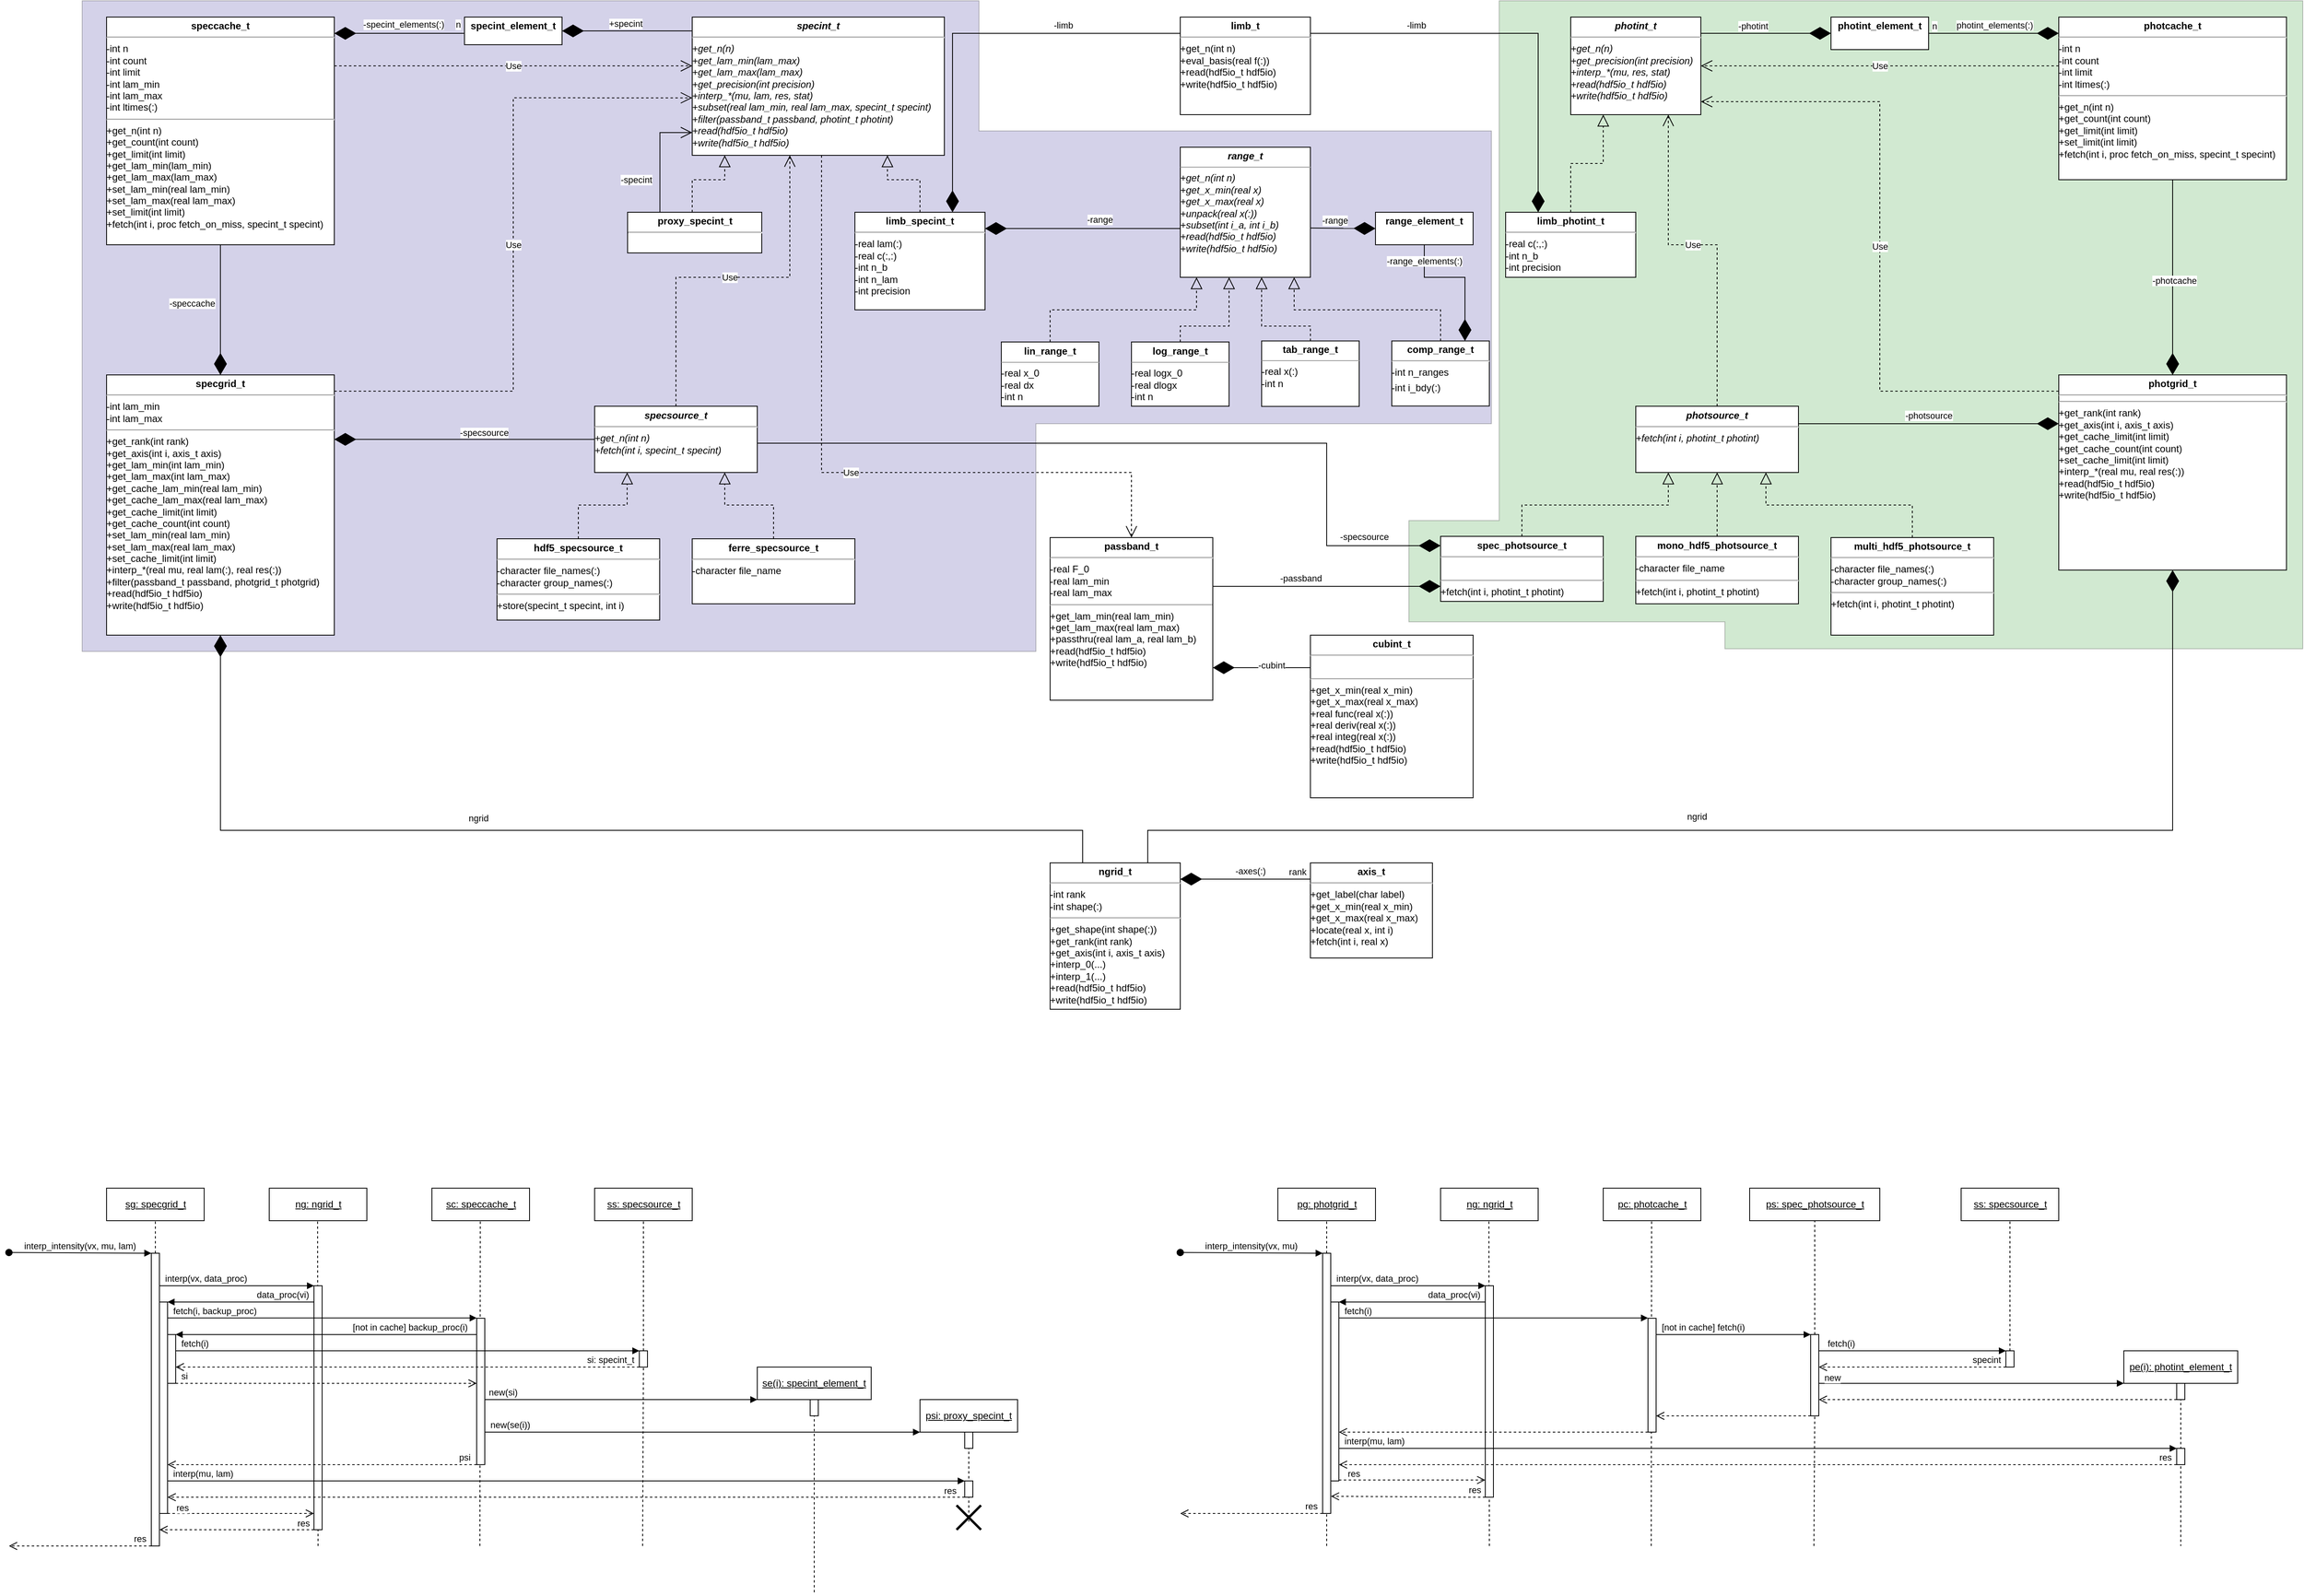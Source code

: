 <mxfile version="17.2.4" type="device"><diagram id="eBeHzMgPVLneWZig5MNX" name="Page-1"><mxGraphModel dx="1183" dy="3074" grid="1" gridSize="10" guides="1" tooltips="1" connect="1" arrows="1" fold="1" page="1" pageScale="1" pageWidth="3300" pageHeight="2339" math="0" shadow="0"><root><mxCell id="0"/><mxCell id="1" parent="0"/><mxCell id="oN7WaDx7jQC1OjHhMMnN-134" value="" style="verticalLabelPosition=bottom;verticalAlign=top;shape=mxgraph.basic.polygon;polyCoords=[[0,0],[0.63,0],[0.63,0.2],[0.99,0.2],[0.99,0.65],[0.67,0.65],[0.67,1],[0,1]];polyline=0;fontColor=none;noLabel=1;fillColor=#554CA8;opacity=25;" vertex="1" parent="1"><mxGeometry x="210" y="-1980" width="1750" height="800" as="geometry"/></mxCell><mxCell id="oN7WaDx7jQC1OjHhMMnN-135" value="" style="verticalLabelPosition=bottom;verticalAlign=top;shape=mxgraph.basic.polygon;polyCoords=[[0,0],[0.89,0],[0.89,0.77],[0.99,0.77],[0.99,0.92],[0.64,0.92],[0.64,0.96],[0,0.96]];polyline=0;fontColor=none;noLabel=1;fillColor=#47A84A;opacity=25;flipH=1;" vertex="1" parent="1"><mxGeometry x="1830" y="-1980" width="1110" height="830" as="geometry"/></mxCell><mxCell id="oN7WaDx7jQC1OjHhMMnN-3" value="&lt;p style=&quot;margin: 0px ; margin-top: 4px ; text-align: center&quot;&gt;&lt;b&gt;speccache_t&lt;/b&gt;&lt;/p&gt;&lt;hr&gt;-int n&lt;br&gt;-int count&lt;br&gt;-int limit&lt;br&gt;-int lam_min&lt;br&gt;-int lam_max&lt;br&gt;-int ltimes(:)&lt;br&gt;&lt;hr&gt;+get_n(int n)&lt;br&gt;+get_count(int count)&lt;br&gt;+get_limit(int limit)&lt;br&gt;+get_lam_min(lam_min)&lt;br&gt;+get_lam_max(lam_max)&lt;br&gt;+set_lam_min(real lam_min)&lt;br&gt;+set_lam_max(real lam_max)&lt;br&gt;+set_limit(int limit)&lt;br&gt;+fetch(int i, proc fetch_on_miss, specint_t specint)" style="verticalAlign=top;align=left;overflow=fill;fontSize=12;fontFamily=Helvetica;html=1;" vertex="1" parent="1"><mxGeometry x="240" y="-1960" width="280" height="280" as="geometry"/></mxCell><mxCell id="oN7WaDx7jQC1OjHhMMnN-4" value="&lt;p style=&quot;margin: 0px ; margin-top: 4px ; text-align: center&quot;&gt;&lt;b&gt;&lt;i&gt;specint_t&lt;/i&gt;&lt;/b&gt;&lt;/p&gt;&lt;hr&gt;&lt;i&gt;+get_n(n)&lt;br&gt;+get_lam_min(lam_max)&lt;br&gt;+get_lam_max(lam_max)&lt;br&gt;+get_precision(int precision)&lt;br&gt;+interp_*(mu, lam, res, stat)&lt;br&gt;+subset(real lam_min, real lam_max, specint_t specint)&lt;br&gt;+filter(passband_t passband, photint_t photint)&lt;br&gt;+read(hdf5io_t hdf5io)&lt;br&gt;+write(hdf5io_t hdf5io)&lt;br&gt;&lt;br&gt;&lt;/i&gt;" style="verticalAlign=top;align=left;overflow=fill;fontSize=12;fontFamily=Helvetica;html=1;" vertex="1" parent="1"><mxGeometry x="960" y="-1960" width="310" height="170" as="geometry"/></mxCell><mxCell id="oN7WaDx7jQC1OjHhMMnN-5" value="&lt;p style=&quot;margin: 0px ; margin-top: 4px ; text-align: center&quot;&gt;&lt;b&gt;limb_specint_t&lt;/b&gt;&lt;/p&gt;&lt;hr&gt;&lt;p style=&quot;margin: 4px 0px 0px&quot;&gt;&lt;span&gt;-real lam(:)&lt;/span&gt;&lt;span&gt;&lt;br&gt;&lt;/span&gt;&lt;span&gt;-real c(:,:)&lt;br&gt;&lt;/span&gt;&lt;span&gt;-int n_b&lt;br&gt;&lt;/span&gt;&lt;span&gt;-int n_lam&lt;br&gt;&lt;/span&gt;&lt;span&gt;-int precision&lt;/span&gt;&lt;/p&gt;&lt;br&gt;&lt;p style=&quot;margin: 4px 0px 0px&quot;&gt;&lt;/p&gt;" style="verticalAlign=top;align=left;overflow=fill;fontSize=12;fontFamily=Helvetica;html=1;" vertex="1" parent="1"><mxGeometry x="1160" y="-1720" width="160" height="120" as="geometry"/></mxCell><mxCell id="oN7WaDx7jQC1OjHhMMnN-6" value="&lt;p style=&quot;margin: 0px ; margin-top: 4px ; text-align: center&quot;&gt;&lt;b&gt;proxy_specint_t&lt;/b&gt;&lt;/p&gt;&lt;hr&gt;" style="verticalAlign=top;align=left;overflow=fill;fontSize=12;fontFamily=Helvetica;html=1;" vertex="1" parent="1"><mxGeometry x="880.5" y="-1720" width="165" height="50" as="geometry"/></mxCell><mxCell id="oN7WaDx7jQC1OjHhMMnN-9" value="" style="endArrow=block;dashed=1;endFill=0;endSize=12;html=1;rounded=0;exitX=0.5;exitY=0;exitDx=0;exitDy=0;edgeStyle=orthogonalEdgeStyle;" edge="1" parent="1" source="oN7WaDx7jQC1OjHhMMnN-5" target="oN7WaDx7jQC1OjHhMMnN-4"><mxGeometry width="160" relative="1" as="geometry"><mxPoint x="270" y="-1610" as="sourcePoint"/><mxPoint x="430" y="-1610" as="targetPoint"/><Array as="points"><mxPoint x="1240" y="-1760"/><mxPoint x="1200" y="-1760"/></Array></mxGeometry></mxCell><mxCell id="oN7WaDx7jQC1OjHhMMnN-10" value="" style="endArrow=block;dashed=1;endFill=0;endSize=12;html=1;rounded=0;edgeStyle=orthogonalEdgeStyle;" edge="1" parent="1" source="oN7WaDx7jQC1OjHhMMnN-6" target="oN7WaDx7jQC1OjHhMMnN-4"><mxGeometry width="160" relative="1" as="geometry"><mxPoint x="910" y="-1580" as="sourcePoint"/><mxPoint x="960" y="-1840" as="targetPoint"/><Array as="points"><mxPoint x="960" y="-1760"/><mxPoint x="1000" y="-1760"/></Array></mxGeometry></mxCell><mxCell id="oN7WaDx7jQC1OjHhMMnN-11" value="&lt;p style=&quot;margin: 0px ; margin-top: 4px ; text-align: center&quot;&gt;&lt;b&gt;specgrid_t&lt;/b&gt;&lt;/p&gt;&lt;hr&gt;-int lam_min&lt;br&gt;-int lam_max&lt;br&gt;&lt;hr&gt;+get_rank(int rank)&lt;br&gt;+get_axis(int i, axis_t axis)&lt;br&gt;+get_lam_min(int lam_min)&lt;br&gt;+get_lam_max(int lam_max)&lt;br&gt;+get_cache_lam_min(real lam_min)&lt;br&gt;+get_cache_lam_max(real lam_max)&lt;br&gt;+get_cache_limit(int limit)&lt;br&gt;+get_cache_count(int count)&lt;br&gt;+set_lam_min(real lam_min)&lt;br&gt;+set_lam_max(real lam_max)&lt;br&gt;+set_cache_limit(int limit)&lt;br&gt;+interp_*(real mu, real lam(:), real res(:))&lt;br&gt;+filter(passband_t passband, photgrid_t photgrid)&lt;br&gt;+read(hdf5io_t hdf5io)&lt;br&gt;+write(hdf5io_t hdf5io)" style="verticalAlign=top;align=left;overflow=fill;fontSize=12;fontFamily=Helvetica;html=1;" vertex="1" parent="1"><mxGeometry x="240" y="-1520" width="280" height="320" as="geometry"/></mxCell><mxCell id="oN7WaDx7jQC1OjHhMMnN-12" value="&lt;p style=&quot;margin: 0px ; margin-top: 4px ; text-align: center&quot;&gt;&lt;b&gt;&lt;i&gt;specsource_t&lt;/i&gt;&lt;/b&gt;&lt;/p&gt;&lt;hr&gt;&lt;p style=&quot;margin: 4px 0px 0px&quot;&gt;&lt;/p&gt;&lt;i&gt;+get_n(int n)&lt;br&gt;+fetch(int i, specint_t specint)&lt;/i&gt;&lt;br&gt;&lt;p style=&quot;margin: 4px 0px 0px&quot;&gt;&lt;/p&gt;" style="verticalAlign=top;align=left;overflow=fill;fontSize=12;fontFamily=Helvetica;html=1;" vertex="1" parent="1"><mxGeometry x="840" y="-1481.5" width="200" height="81.5" as="geometry"/></mxCell><mxCell id="oN7WaDx7jQC1OjHhMMnN-21" value="" style="endArrow=diamondThin;endFill=1;endSize=24;html=1;rounded=0;edgeStyle=orthogonalEdgeStyle;" edge="1" parent="1" source="oN7WaDx7jQC1OjHhMMnN-3" target="oN7WaDx7jQC1OjHhMMnN-11"><mxGeometry width="160" relative="1" as="geometry"><mxPoint x="410" y="-1700" as="sourcePoint"/><mxPoint x="560" y="-1470" as="targetPoint"/><Array as="points"><mxPoint x="380" y="-1600"/><mxPoint x="380" y="-1600"/></Array></mxGeometry></mxCell><mxCell id="oN7WaDx7jQC1OjHhMMnN-22" value="-speccache" style="edgeLabel;html=1;align=center;verticalAlign=middle;resizable=0;points=[];" vertex="1" connectable="0" parent="oN7WaDx7jQC1OjHhMMnN-21"><mxGeometry x="0.068" y="1" relative="1" as="geometry"><mxPoint x="-36" y="-14" as="offset"/></mxGeometry></mxCell><mxCell id="oN7WaDx7jQC1OjHhMMnN-26" value="&lt;p style=&quot;margin: 0px ; margin-top: 4px ; text-align: center&quot;&gt;&lt;b&gt;ngrid_t&lt;/b&gt;&lt;/p&gt;&lt;hr&gt;-int rank&lt;br&gt;-int shape(:)&lt;br&gt;&lt;hr&gt;+get_shape(int shape(:))&lt;br&gt;+get_rank(int rank)&lt;br&gt;+get_axis(int i, axis_t axis)&lt;br&gt;+interp_0(...)&lt;br&gt;+interp_1(...)&lt;br&gt;+read(hdf5io_t hdf5io)&lt;br&gt;+write(hdf5io_t hdf5io)" style="verticalAlign=top;align=left;overflow=fill;fontSize=12;fontFamily=Helvetica;html=1;" vertex="1" parent="1"><mxGeometry x="1400" y="-920" width="160" height="180" as="geometry"/></mxCell><mxCell id="oN7WaDx7jQC1OjHhMMnN-28" value="" style="endArrow=diamondThin;endFill=1;endSize=24;html=1;rounded=0;edgeStyle=orthogonalEdgeStyle;" edge="1" parent="1" source="oN7WaDx7jQC1OjHhMMnN-26" target="oN7WaDx7jQC1OjHhMMnN-11"><mxGeometry width="160" relative="1" as="geometry"><mxPoint x="310" y="-1105.5" as="sourcePoint"/><mxPoint x="370" y="-1220" as="targetPoint"/><Array as="points"><mxPoint x="1440" y="-960"/><mxPoint x="380" y="-960"/></Array></mxGeometry></mxCell><mxCell id="oN7WaDx7jQC1OjHhMMnN-29" value="ngrid" style="edgeLabel;html=1;align=center;verticalAlign=middle;resizable=0;points=[];" vertex="1" connectable="0" parent="oN7WaDx7jQC1OjHhMMnN-28"><mxGeometry x="-0.341" y="1" relative="1" as="geometry"><mxPoint x="-342" y="-16" as="offset"/></mxGeometry></mxCell><mxCell id="oN7WaDx7jQC1OjHhMMnN-32" value="&lt;p style=&quot;margin: 0px ; margin-top: 4px ; text-align: center&quot;&gt;&lt;b&gt;hdf5_specsource_t&lt;/b&gt;&lt;/p&gt;&lt;hr&gt;-character file_names(:)&lt;br&gt;-character group_names(:)&lt;br&gt;&lt;hr&gt;+store(specint_t specint, int i)&lt;br&gt;&lt;p style=&quot;margin: 4px 0px 0px&quot;&gt;&lt;/p&gt;" style="verticalAlign=top;align=left;overflow=fill;fontSize=12;fontFamily=Helvetica;html=1;" vertex="1" parent="1"><mxGeometry x="720" y="-1318.5" width="200" height="100" as="geometry"/></mxCell><mxCell id="oN7WaDx7jQC1OjHhMMnN-33" value="&lt;p style=&quot;margin: 0px ; margin-top: 4px ; text-align: center&quot;&gt;&lt;/p&gt;&lt;div style=&quot;height: 2px&quot;&gt;&lt;div style=&quot;text-align: center&quot;&gt;&lt;b&gt;specint_element_t&lt;/b&gt;&lt;/div&gt;&lt;br&gt;&lt;/div&gt;" style="verticalAlign=top;align=left;overflow=fill;fontSize=12;fontFamily=Helvetica;html=1;" vertex="1" parent="1"><mxGeometry x="680" y="-1960" width="120" height="34" as="geometry"/></mxCell><mxCell id="oN7WaDx7jQC1OjHhMMnN-34" value="" style="endArrow=diamondThin;endFill=1;endSize=24;html=1;rounded=0;edgeStyle=orthogonalEdgeStyle;entryX=1;entryY=0.25;entryDx=0;entryDy=0;" edge="1" parent="1" source="oN7WaDx7jQC1OjHhMMnN-33"><mxGeometry width="160" relative="1" as="geometry"><mxPoint x="640" y="-1940" as="sourcePoint"/><mxPoint x="520" y="-1940" as="targetPoint"/><Array as="points"><mxPoint x="600" y="-1940"/><mxPoint x="600" y="-1940"/></Array></mxGeometry></mxCell><mxCell id="oN7WaDx7jQC1OjHhMMnN-35" value="-specint_elements(:)" style="edgeLabel;html=1;align=center;verticalAlign=middle;resizable=0;points=[];" vertex="1" connectable="0" parent="oN7WaDx7jQC1OjHhMMnN-34"><mxGeometry x="-0.064" y="3" relative="1" as="geometry"><mxPoint y="-14" as="offset"/></mxGeometry></mxCell><mxCell id="oN7WaDx7jQC1OjHhMMnN-36" value="n" style="edgeLabel;html=1;align=center;verticalAlign=middle;resizable=0;points=[];" vertex="1" connectable="0" parent="oN7WaDx7jQC1OjHhMMnN-34"><mxGeometry x="-0.844" y="-1" relative="1" as="geometry"><mxPoint x="4" y="-10" as="offset"/></mxGeometry></mxCell><mxCell id="oN7WaDx7jQC1OjHhMMnN-37" value="" style="endArrow=diamondThin;endFill=1;endSize=24;html=1;rounded=0;edgeStyle=orthogonalEdgeStyle;" edge="1" parent="1" target="oN7WaDx7jQC1OjHhMMnN-33"><mxGeometry width="160" relative="1" as="geometry"><mxPoint x="960" y="-1942.96" as="sourcePoint"/><mxPoint x="870" y="-1720" as="targetPoint"/><Array as="points"><mxPoint x="900" y="-1943"/><mxPoint x="900" y="-1943"/></Array></mxGeometry></mxCell><mxCell id="oN7WaDx7jQC1OjHhMMnN-38" value="+specint" style="edgeLabel;html=1;align=center;verticalAlign=middle;resizable=0;points=[];" vertex="1" connectable="0" parent="oN7WaDx7jQC1OjHhMMnN-37"><mxGeometry x="0.195" y="1" relative="1" as="geometry"><mxPoint x="13" y="-10" as="offset"/></mxGeometry></mxCell><mxCell id="oN7WaDx7jQC1OjHhMMnN-39" value="&lt;p style=&quot;margin: 0px ; margin-top: 4px ; text-align: center&quot;&gt;&lt;b&gt;limb_t&lt;/b&gt;&lt;/p&gt;&lt;hr&gt;+get_n(int n)&lt;br&gt;+eval_basis(real f(:))&lt;br&gt;+read(hdf5io_t hdf5io)&lt;br&gt;+write(hdf5io_t hdf5io)" style="verticalAlign=top;align=left;overflow=fill;fontSize=12;fontFamily=Helvetica;html=1;" vertex="1" parent="1"><mxGeometry x="1560" y="-1960" width="160" height="120" as="geometry"/></mxCell><mxCell id="oN7WaDx7jQC1OjHhMMnN-40" value="" style="endArrow=diamondThin;endFill=1;endSize=24;html=1;rounded=0;entryX=0.75;entryY=0;entryDx=0;entryDy=0;edgeStyle=orthogonalEdgeStyle;" edge="1" parent="1" source="oN7WaDx7jQC1OjHhMMnN-39" target="oN7WaDx7jQC1OjHhMMnN-5"><mxGeometry width="160" relative="1" as="geometry"><mxPoint x="920" y="-1660" as="sourcePoint"/><mxPoint x="1080" y="-1660" as="targetPoint"/><Array as="points"><mxPoint x="1280" y="-1940"/></Array></mxGeometry></mxCell><mxCell id="oN7WaDx7jQC1OjHhMMnN-41" value="-limb" style="edgeLabel;html=1;align=center;verticalAlign=middle;resizable=0;points=[];" vertex="1" connectable="0" parent="oN7WaDx7jQC1OjHhMMnN-40"><mxGeometry x="-0.071" y="1" relative="1" as="geometry"><mxPoint x="88" y="-11" as="offset"/></mxGeometry></mxCell><mxCell id="oN7WaDx7jQC1OjHhMMnN-43" value="" style="endArrow=diamondThin;endFill=1;endSize=24;html=1;rounded=0;edgeStyle=orthogonalEdgeStyle;" edge="1" parent="1" source="oN7WaDx7jQC1OjHhMMnN-42" target="oN7WaDx7jQC1OjHhMMnN-5"><mxGeometry width="160" relative="1" as="geometry"><mxPoint x="1480" y="-1730" as="sourcePoint"/><mxPoint x="1360" y="-1680" as="targetPoint"/><Array as="points"><mxPoint x="1500" y="-1700"/><mxPoint x="1500" y="-1700"/></Array></mxGeometry></mxCell><mxCell id="oN7WaDx7jQC1OjHhMMnN-44" value="-range" style="edgeLabel;html=1;align=center;verticalAlign=middle;resizable=0;points=[];" vertex="1" connectable="0" parent="oN7WaDx7jQC1OjHhMMnN-43"><mxGeometry x="-0.165" y="-2" relative="1" as="geometry"><mxPoint x="1" y="-9" as="offset"/></mxGeometry></mxCell><mxCell id="oN7WaDx7jQC1OjHhMMnN-58" value="" style="endArrow=block;dashed=1;endFill=0;endSize=12;html=1;rounded=0;edgeStyle=orthogonalEdgeStyle;" edge="1" parent="1" source="oN7WaDx7jQC1OjHhMMnN-32" target="oN7WaDx7jQC1OjHhMMnN-12"><mxGeometry width="160" relative="1" as="geometry"><mxPoint x="640" y="-1460" as="sourcePoint"/><mxPoint x="930" y="-1390" as="targetPoint"/><Array as="points"><mxPoint x="820" y="-1360"/><mxPoint x="880" y="-1360"/></Array></mxGeometry></mxCell><mxCell id="oN7WaDx7jQC1OjHhMMnN-59" value="&lt;p style=&quot;margin: 0px ; margin-top: 4px ; text-align: center&quot;&gt;&lt;b&gt;ferre_specsource_t&lt;/b&gt;&lt;/p&gt;&lt;hr&gt;-character file_name&lt;br&gt;&lt;br&gt;&lt;br&gt;&lt;p style=&quot;margin: 4px 0px 0px&quot;&gt;&lt;/p&gt;" style="verticalAlign=top;align=left;overflow=fill;fontSize=12;fontFamily=Helvetica;html=1;" vertex="1" parent="1"><mxGeometry x="960" y="-1318.5" width="200" height="80" as="geometry"/></mxCell><mxCell id="oN7WaDx7jQC1OjHhMMnN-60" value="" style="endArrow=block;dashed=1;endFill=0;endSize=12;html=1;rounded=0;edgeStyle=orthogonalEdgeStyle;" edge="1" parent="1" source="oN7WaDx7jQC1OjHhMMnN-59" target="oN7WaDx7jQC1OjHhMMnN-12"><mxGeometry width="160" relative="1" as="geometry"><mxPoint x="1050" y="-1330" as="sourcePoint"/><mxPoint x="990" y="-1380" as="targetPoint"/><Array as="points"><mxPoint x="1060" y="-1360"/><mxPoint x="1000" y="-1360"/></Array></mxGeometry></mxCell><mxCell id="oN7WaDx7jQC1OjHhMMnN-61" value="&lt;p style=&quot;margin: 0px ; margin-top: 4px ; text-align: center&quot;&gt;&lt;b&gt;axis_t&lt;/b&gt;&lt;/p&gt;&lt;hr&gt;+get_label(char label)&lt;br&gt;+get_x_min(real x_min)&lt;br&gt;+get_x_max(real x_max)&lt;br&gt;+locate(real x, int i)&lt;br&gt;+fetch(int i, real x)" style="verticalAlign=top;align=left;overflow=fill;fontSize=12;fontFamily=Helvetica;html=1;" vertex="1" parent="1"><mxGeometry x="1720" y="-920" width="150" height="117" as="geometry"/></mxCell><mxCell id="oN7WaDx7jQC1OjHhMMnN-63" value="" style="endArrow=diamondThin;endFill=1;endSize=24;html=1;rounded=0;edgeStyle=orthogonalEdgeStyle;" edge="1" parent="1" source="oN7WaDx7jQC1OjHhMMnN-61" target="oN7WaDx7jQC1OjHhMMnN-26"><mxGeometry width="160" relative="1" as="geometry"><mxPoint x="1680" y="-880" as="sourcePoint"/><mxPoint x="1560" y="-667" as="targetPoint"/><Array as="points"><mxPoint x="1660" y="-900"/><mxPoint x="1660" y="-900"/></Array></mxGeometry></mxCell><mxCell id="oN7WaDx7jQC1OjHhMMnN-64" value="-axes(:)" style="edgeLabel;html=1;align=center;verticalAlign=middle;resizable=0;points=[];" vertex="1" connectable="0" parent="oN7WaDx7jQC1OjHhMMnN-63"><mxGeometry x="-0.019" relative="1" as="geometry"><mxPoint x="4" y="-10" as="offset"/></mxGeometry></mxCell><mxCell id="oN7WaDx7jQC1OjHhMMnN-65" value="rank" style="edgeLabel;html=1;align=center;verticalAlign=middle;resizable=0;points=[];" vertex="1" connectable="0" parent="oN7WaDx7jQC1OjHhMMnN-63"><mxGeometry x="-0.819" y="-1" relative="1" as="geometry"><mxPoint x="-2" y="-8" as="offset"/></mxGeometry></mxCell><mxCell id="oN7WaDx7jQC1OjHhMMnN-42" value="&lt;p style=&quot;margin: 0px ; margin-top: 4px ; text-align: center&quot;&gt;&lt;b&gt;&lt;i&gt;range_t&lt;/i&gt;&lt;/b&gt;&lt;/p&gt;&lt;hr size=&quot;1&quot;&gt;&lt;div style=&quot;height: 2px&quot;&gt;&lt;i&gt;+get_n(int n)&lt;br&gt;&lt;/i&gt;&lt;i&gt;+get_x_min(real x)&lt;br&gt;+get_x_max(real x)&lt;br&gt;&lt;/i&gt;&lt;i&gt;+unpack(real x(:))&lt;br&gt;+subset(int i_a, int i_b)&lt;br&gt;&lt;/i&gt;&lt;i&gt;+read(hdf5io_t hdf5io)&lt;br&gt;+write(hdf5io_t hdf5io)&lt;/i&gt;&lt;/div&gt;&lt;div style=&quot;height: 2px&quot;&gt;&lt;i&gt;&lt;br&gt;&lt;/i&gt;&lt;br&gt;&lt;/div&gt;" style="verticalAlign=top;align=left;overflow=fill;fontSize=12;fontFamily=Helvetica;html=1;" vertex="1" parent="1"><mxGeometry x="1560" y="-1800" width="160" height="160" as="geometry"/></mxCell><mxCell id="oN7WaDx7jQC1OjHhMMnN-45" value="&lt;p style=&quot;margin: 0px ; margin-top: 4px ; text-align: center&quot;&gt;&lt;b&gt;lin_range_t&lt;/b&gt;&lt;/p&gt;&lt;hr size=&quot;1&quot;&gt;&lt;div style=&quot;height: 2px&quot;&gt;-real x_0&lt;br&gt;-real dx&lt;br&gt;-int n&lt;/div&gt;" style="verticalAlign=top;align=left;overflow=fill;fontSize=12;fontFamily=Helvetica;html=1;" vertex="1" parent="1"><mxGeometry x="1340" y="-1560.5" width="120" height="79" as="geometry"/></mxCell><mxCell id="oN7WaDx7jQC1OjHhMMnN-46" value="&lt;p style=&quot;margin: 0px ; margin-top: 4px ; text-align: center&quot;&gt;&lt;b&gt;log_range_t&lt;/b&gt;&lt;/p&gt;&lt;hr size=&quot;1&quot;&gt;&lt;div style=&quot;height: 2px&quot;&gt;-real logx_0&lt;br&gt;-real dlogx&lt;br&gt;-int n&lt;/div&gt;" style="verticalAlign=top;align=left;overflow=fill;fontSize=12;fontFamily=Helvetica;html=1;" vertex="1" parent="1"><mxGeometry x="1500" y="-1560.5" width="120" height="79" as="geometry"/></mxCell><mxCell id="oN7WaDx7jQC1OjHhMMnN-47" value="&lt;p style=&quot;margin: 0px ; margin-top: 4px ; text-align: center&quot;&gt;&lt;b&gt;tab_range_t&lt;/b&gt;&lt;/p&gt;&lt;hr size=&quot;1&quot;&gt;&lt;div style=&quot;height: 2px&quot;&gt;-real x(:)&lt;br&gt;-int n&lt;/div&gt;" style="verticalAlign=top;align=left;overflow=fill;fontSize=12;fontFamily=Helvetica;html=1;" vertex="1" parent="1"><mxGeometry x="1660" y="-1561.75" width="120" height="80.5" as="geometry"/></mxCell><mxCell id="oN7WaDx7jQC1OjHhMMnN-48" value="&lt;p style=&quot;margin: 0px ; margin-top: 4px ; text-align: center&quot;&gt;&lt;b&gt;comp_range_t&lt;/b&gt;&lt;/p&gt;&lt;hr&gt;&lt;p style=&quot;margin: 4px 0px 0px&quot;&gt;&lt;span&gt;-int n_ranges&lt;/span&gt;&lt;/p&gt;&lt;p style=&quot;margin: 4px 0px 0px&quot;&gt;&lt;span&gt;-int i_bdy(:)&lt;/span&gt;&lt;/p&gt;" style="verticalAlign=top;align=left;overflow=fill;fontSize=12;fontFamily=Helvetica;html=1;" vertex="1" parent="1"><mxGeometry x="1820" y="-1561.75" width="120" height="80" as="geometry"/></mxCell><mxCell id="oN7WaDx7jQC1OjHhMMnN-51" value="" style="endArrow=block;dashed=1;endFill=0;endSize=12;html=1;rounded=0;edgeStyle=orthogonalEdgeStyle;" edge="1" parent="1" source="oN7WaDx7jQC1OjHhMMnN-45" target="oN7WaDx7jQC1OjHhMMnN-42"><mxGeometry width="160" relative="1" as="geometry"><mxPoint x="1460" y="-1600" as="sourcePoint"/><mxPoint x="1565" y="-1620" as="targetPoint"/><Array as="points"><mxPoint x="1400" y="-1600"/><mxPoint x="1580" y="-1600"/></Array></mxGeometry></mxCell><mxCell id="oN7WaDx7jQC1OjHhMMnN-52" value="" style="endArrow=block;dashed=1;endFill=0;endSize=12;html=1;rounded=0;edgeStyle=orthogonalEdgeStyle;" edge="1" parent="1" source="oN7WaDx7jQC1OjHhMMnN-46" target="oN7WaDx7jQC1OjHhMMnN-42"><mxGeometry width="160" relative="1" as="geometry"><mxPoint x="1550" y="-1570" as="sourcePoint"/><mxPoint x="1610" y="-1590" as="targetPoint"/><Array as="points"><mxPoint x="1560" y="-1580"/><mxPoint x="1620" y="-1580"/></Array></mxGeometry></mxCell><mxCell id="oN7WaDx7jQC1OjHhMMnN-53" value="" style="endArrow=block;dashed=1;endFill=0;endSize=12;html=1;rounded=0;edgeStyle=orthogonalEdgeStyle;exitX=0.5;exitY=0;exitDx=0;exitDy=0;" edge="1" parent="1" source="oN7WaDx7jQC1OjHhMMnN-47" target="oN7WaDx7jQC1OjHhMMnN-42"><mxGeometry width="160" relative="1" as="geometry"><mxPoint x="1720" y="-1560" as="sourcePoint"/><mxPoint x="1651" y="-1620" as="targetPoint"/><Array as="points"><mxPoint x="1720" y="-1580"/><mxPoint x="1660" y="-1580"/></Array></mxGeometry></mxCell><mxCell id="oN7WaDx7jQC1OjHhMMnN-54" value="" style="endArrow=block;dashed=1;endFill=0;endSize=12;html=1;rounded=0;edgeStyle=orthogonalEdgeStyle;" edge="1" parent="1" source="oN7WaDx7jQC1OjHhMMnN-48" target="oN7WaDx7jQC1OjHhMMnN-42"><mxGeometry width="160" relative="1" as="geometry"><mxPoint x="1755" y="-1571" as="sourcePoint"/><mxPoint x="1680" y="-1630" as="targetPoint"/><Array as="points"><mxPoint x="1880" y="-1600"/><mxPoint x="1700" y="-1600"/></Array></mxGeometry></mxCell><mxCell id="oN7WaDx7jQC1OjHhMMnN-76" value="&lt;p style=&quot;margin: 0px ; margin-top: 4px ; text-align: center&quot;&gt;&lt;b&gt;&lt;i&gt;photsource_t&lt;/i&gt;&lt;/b&gt;&lt;/p&gt;&lt;hr&gt;&lt;p style=&quot;margin: 4px 0px 0px&quot;&gt;&lt;/p&gt;&lt;i&gt;+fetch(int i, photint_t photint)&lt;/i&gt;&lt;br&gt;&lt;p style=&quot;margin: 4px 0px 0px&quot;&gt;&lt;/p&gt;" style="verticalAlign=top;align=left;overflow=fill;fontSize=12;fontFamily=Helvetica;html=1;" vertex="1" parent="1"><mxGeometry x="2120" y="-1481.5" width="200" height="81.5" as="geometry"/></mxCell><mxCell id="oN7WaDx7jQC1OjHhMMnN-78" value="&lt;p style=&quot;margin: 0px ; margin-top: 4px ; text-align: center&quot;&gt;&lt;b&gt;mono_hdf5_photsource_t&lt;/b&gt;&lt;/p&gt;&lt;hr&gt;-character file_name&lt;br&gt;&lt;hr&gt;&lt;p style=&quot;margin: 4px 0px 0px&quot;&gt;&lt;/p&gt;+fetch(int i, photint_t photint)&lt;br&gt;&lt;br&gt;&lt;p style=&quot;margin: 4px 0px 0px&quot;&gt;&lt;/p&gt;" style="verticalAlign=top;align=left;overflow=fill;fontSize=12;fontFamily=Helvetica;html=1;" vertex="1" parent="1"><mxGeometry x="2120" y="-1321.5" width="200" height="83" as="geometry"/></mxCell><mxCell id="oN7WaDx7jQC1OjHhMMnN-79" value="&lt;p style=&quot;margin: 0px ; margin-top: 4px ; text-align: center&quot;&gt;&lt;b&gt;multi_hdf5_photsource_t&lt;/b&gt;&lt;/p&gt;&lt;hr&gt;-character file_names(:)&lt;br&gt;-character group_names(:)&lt;br&gt;&lt;hr&gt;&lt;p style=&quot;margin: 4px 0px 0px&quot;&gt;&lt;/p&gt;+fetch(int i, photint_t photint)&lt;br&gt;&lt;br&gt;&lt;p style=&quot;margin: 4px 0px 0px&quot;&gt;&lt;/p&gt;" style="verticalAlign=top;align=left;overflow=fill;fontSize=12;fontFamily=Helvetica;html=1;" vertex="1" parent="1"><mxGeometry x="2360" y="-1320" width="200" height="120" as="geometry"/></mxCell><mxCell id="oN7WaDx7jQC1OjHhMMnN-80" value="" style="endArrow=block;dashed=1;endFill=0;endSize=12;html=1;rounded=0;edgeStyle=orthogonalEdgeStyle;" edge="1" parent="1" source="oN7WaDx7jQC1OjHhMMnN-78" target="oN7WaDx7jQC1OjHhMMnN-76"><mxGeometry width="160" relative="1" as="geometry"><mxPoint x="1930" y="-1460" as="sourcePoint"/><mxPoint x="2250" y="-1420" as="targetPoint"/></mxGeometry></mxCell><mxCell id="oN7WaDx7jQC1OjHhMMnN-81" value="" style="endArrow=block;dashed=1;endFill=0;endSize=12;html=1;rounded=0;edgeStyle=orthogonalEdgeStyle;" edge="1" parent="1" source="oN7WaDx7jQC1OjHhMMnN-79" target="oN7WaDx7jQC1OjHhMMnN-76"><mxGeometry width="160" relative="1" as="geometry"><mxPoint x="2480" y="-1350" as="sourcePoint"/><mxPoint x="2310" y="-1400" as="targetPoint"/><Array as="points"><mxPoint x="2460" y="-1360"/><mxPoint x="2280" y="-1360"/></Array></mxGeometry></mxCell><mxCell id="oN7WaDx7jQC1OjHhMMnN-82" value="&lt;p style=&quot;margin: 0px ; margin-top: 4px ; text-align: center&quot;&gt;&lt;b&gt;spec_photsource_t&lt;/b&gt;&lt;/p&gt;&lt;hr&gt;&lt;br&gt;&lt;hr&gt;&lt;p style=&quot;margin: 4px 0px 0px&quot;&gt;&lt;/p&gt;+fetch(int i, photint_t photint)&lt;br&gt;&lt;br&gt;&lt;p style=&quot;margin: 4px 0px 0px&quot;&gt;&lt;/p&gt;" style="verticalAlign=top;align=left;overflow=fill;fontSize=12;fontFamily=Helvetica;html=1;" vertex="1" parent="1"><mxGeometry x="1880" y="-1321.5" width="200" height="80" as="geometry"/></mxCell><mxCell id="oN7WaDx7jQC1OjHhMMnN-83" value="" style="endArrow=block;dashed=1;endFill=0;endSize=12;html=1;rounded=0;edgeStyle=orthogonalEdgeStyle;" edge="1" parent="1" source="oN7WaDx7jQC1OjHhMMnN-82" target="oN7WaDx7jQC1OjHhMMnN-76"><mxGeometry width="160" relative="1" as="geometry"><mxPoint x="2340" y="-1330" as="sourcePoint"/><mxPoint x="2180" y="-1420" as="targetPoint"/><Array as="points"><mxPoint x="1980" y="-1360"/><mxPoint x="2160" y="-1360"/></Array></mxGeometry></mxCell><mxCell id="oN7WaDx7jQC1OjHhMMnN-84" value="Use" style="endArrow=open;endSize=12;dashed=1;html=1;rounded=0;edgeStyle=orthogonalEdgeStyle;" edge="1" parent="1" source="oN7WaDx7jQC1OjHhMMnN-12" target="oN7WaDx7jQC1OjHhMMnN-4"><mxGeometry width="160" relative="1" as="geometry"><mxPoint x="960" y="-1510" as="sourcePoint"/><mxPoint x="1015" y="-1820" as="targetPoint"/><Array as="points"><mxPoint x="940" y="-1640"/><mxPoint x="1080" y="-1640"/></Array></mxGeometry></mxCell><mxCell id="oN7WaDx7jQC1OjHhMMnN-85" value="" style="endArrow=diamondThin;endFill=1;endSize=24;html=1;rounded=0;exitX=1;exitY=0.75;exitDx=0;exitDy=0;edgeStyle=orthogonalEdgeStyle;" edge="1" parent="1" source="oN7WaDx7jQC1OjHhMMnN-12" target="oN7WaDx7jQC1OjHhMMnN-82"><mxGeometry width="160" relative="1" as="geometry"><mxPoint x="2140" y="-1310" as="sourcePoint"/><mxPoint x="1760" y="-1310" as="targetPoint"/><Array as="points"><mxPoint x="1040" y="-1436"/><mxPoint x="1740" y="-1436"/><mxPoint x="1740" y="-1310"/></Array></mxGeometry></mxCell><mxCell id="oN7WaDx7jQC1OjHhMMnN-113" value="-specsource" style="edgeLabel;html=1;align=center;verticalAlign=middle;resizable=0;points=[];" vertex="1" connectable="0" parent="oN7WaDx7jQC1OjHhMMnN-85"><mxGeometry x="-0.248" y="-2" relative="1" as="geometry"><mxPoint x="392" y="113" as="offset"/></mxGeometry></mxCell><mxCell id="oN7WaDx7jQC1OjHhMMnN-87" value="&lt;p style=&quot;margin: 0px ; margin-top: 4px ; text-align: center&quot;&gt;&lt;b&gt;passband_t&lt;/b&gt;&lt;/p&gt;&lt;hr&gt;-real F_0&lt;br&gt;-real lam_min&lt;br&gt;-real lam_max&lt;br&gt;&lt;hr&gt;&lt;p style=&quot;margin: 4px 0px 0px&quot;&gt;&lt;/p&gt;+get_lam_min(real lam_min)&lt;br&gt;+get_lam_max(real lam_max)&lt;br&gt;+passthru(real lam_a, real lam_b)&lt;br&gt;+read(hdf5io_t hdf5io)&lt;br&gt;+write(hdf5io_t hdf5io)&lt;br&gt;&lt;p style=&quot;margin: 4px 0px 0px&quot;&gt;&lt;/p&gt;" style="verticalAlign=top;align=left;overflow=fill;fontSize=12;fontFamily=Helvetica;html=1;" vertex="1" parent="1"><mxGeometry x="1400" y="-1320" width="200" height="200" as="geometry"/></mxCell><mxCell id="oN7WaDx7jQC1OjHhMMnN-88" value="" style="endArrow=diamondThin;endFill=1;endSize=24;html=1;rounded=0;edgeStyle=orthogonalEdgeStyle;exitX=1;exitY=0.75;exitDx=0;exitDy=0;" edge="1" parent="1" source="oN7WaDx7jQC1OjHhMMnN-87" target="oN7WaDx7jQC1OjHhMMnN-82"><mxGeometry width="160" relative="1" as="geometry"><mxPoint x="1650" y="-1277.48" as="sourcePoint"/><mxPoint x="1810" y="-1277.48" as="targetPoint"/><Array as="points"><mxPoint x="1660" y="-1260"/><mxPoint x="1660" y="-1260"/></Array></mxGeometry></mxCell><mxCell id="oN7WaDx7jQC1OjHhMMnN-89" value="-passband" style="edgeLabel;html=1;align=center;verticalAlign=middle;resizable=0;points=[];" vertex="1" connectable="0" parent="oN7WaDx7jQC1OjHhMMnN-88"><mxGeometry x="-0.197" y="-2" relative="1" as="geometry"><mxPoint x="49" y="-12" as="offset"/></mxGeometry></mxCell><mxCell id="oN7WaDx7jQC1OjHhMMnN-90" value="&lt;p style=&quot;margin: 0px ; margin-top: 4px ; text-align: center&quot;&gt;&lt;b&gt;&lt;i&gt;photint_t&lt;/i&gt;&lt;/b&gt;&lt;/p&gt;&lt;hr&gt;&lt;i&gt;+get_n(n)&lt;br&gt;&lt;/i&gt;&lt;i&gt;+get_precision(int precision)&lt;br&gt;+interp_*(mu, res, stat)&lt;br&gt;+read(hdf5io_t hdf5io)&lt;br&gt;+write(hdf5io_t hdf5io)&lt;/i&gt;&lt;i&gt;&lt;br&gt;&lt;/i&gt;" style="verticalAlign=top;align=left;overflow=fill;fontSize=12;fontFamily=Helvetica;html=1;" vertex="1" parent="1"><mxGeometry x="2040" y="-1960" width="160" height="120" as="geometry"/></mxCell><mxCell id="oN7WaDx7jQC1OjHhMMnN-91" value="&lt;p style=&quot;margin: 0px ; margin-top: 4px ; text-align: center&quot;&gt;&lt;b&gt;limb_photint_t&lt;/b&gt;&lt;/p&gt;&lt;hr&gt;&lt;p style=&quot;margin: 4px 0px 0px&quot;&gt;&lt;span&gt;-real c(:,:)&lt;br&gt;&lt;/span&gt;&lt;span&gt;-int n_b&lt;br&gt;&lt;/span&gt;&lt;span&gt;-int precision&lt;/span&gt;&lt;/p&gt;&lt;br&gt;&lt;p style=&quot;margin: 4px 0px 0px&quot;&gt;&lt;/p&gt;" style="verticalAlign=top;align=left;overflow=fill;fontSize=12;fontFamily=Helvetica;html=1;" vertex="1" parent="1"><mxGeometry x="1960" y="-1720" width="160" height="80" as="geometry"/></mxCell><mxCell id="oN7WaDx7jQC1OjHhMMnN-92" value="" style="endArrow=diamondThin;endFill=1;endSize=24;html=1;rounded=0;edgeStyle=orthogonalEdgeStyle;entryX=0.25;entryY=0;entryDx=0;entryDy=0;" edge="1" parent="1" source="oN7WaDx7jQC1OjHhMMnN-39" target="oN7WaDx7jQC1OjHhMMnN-91"><mxGeometry width="160" relative="1" as="geometry"><mxPoint x="1930" y="-1781.18" as="sourcePoint"/><mxPoint x="1950" y="-1700" as="targetPoint"/><Array as="points"><mxPoint x="2000" y="-1940"/></Array></mxGeometry></mxCell><mxCell id="oN7WaDx7jQC1OjHhMMnN-93" value="-limb" style="edgeLabel;html=1;align=center;verticalAlign=middle;resizable=0;points=[];" vertex="1" connectable="0" parent="oN7WaDx7jQC1OjHhMMnN-92"><mxGeometry x="-0.236" y="2" relative="1" as="geometry"><mxPoint x="-61" y="-8" as="offset"/></mxGeometry></mxCell><mxCell id="oN7WaDx7jQC1OjHhMMnN-94" value="" style="endArrow=block;dashed=1;endFill=0;endSize=12;html=1;rounded=0;edgeStyle=orthogonalEdgeStyle;" edge="1" parent="1" source="oN7WaDx7jQC1OjHhMMnN-91" target="oN7WaDx7jQC1OjHhMMnN-90"><mxGeometry width="160" relative="1" as="geometry"><mxPoint x="2150" y="-1790" as="sourcePoint"/><mxPoint x="2080" y="-1810" as="targetPoint"/><Array as="points"><mxPoint x="2040" y="-1780"/><mxPoint x="2080" y="-1780"/></Array></mxGeometry></mxCell><mxCell id="oN7WaDx7jQC1OjHhMMnN-96" value="Use" style="endArrow=open;endSize=12;dashed=1;html=1;rounded=0;elbow=vertical;edgeStyle=orthogonalEdgeStyle;" edge="1" parent="1" source="oN7WaDx7jQC1OjHhMMnN-3" target="oN7WaDx7jQC1OjHhMMnN-4"><mxGeometry width="160" relative="1" as="geometry"><mxPoint x="650" y="-1750" as="sourcePoint"/><mxPoint x="810" y="-1750" as="targetPoint"/><Array as="points"><mxPoint x="800" y="-1900"/><mxPoint x="800" y="-1900"/></Array></mxGeometry></mxCell><mxCell id="oN7WaDx7jQC1OjHhMMnN-97" value="" style="endArrow=open;endFill=1;endSize=12;html=1;rounded=0;elbow=vertical;edgeStyle=orthogonalEdgeStyle;" edge="1" parent="1" target="oN7WaDx7jQC1OjHhMMnN-4"><mxGeometry width="160" relative="1" as="geometry"><mxPoint x="920.28" y="-1720" as="sourcePoint"/><mxPoint x="960" y="-1818.4" as="targetPoint"/><Array as="points"><mxPoint x="920" y="-1818"/></Array></mxGeometry></mxCell><mxCell id="oN7WaDx7jQC1OjHhMMnN-98" value="-specint" style="edgeLabel;html=1;align=center;verticalAlign=middle;resizable=0;points=[];" vertex="1" connectable="0" parent="oN7WaDx7jQC1OjHhMMnN-97"><mxGeometry x="-0.489" y="1" relative="1" as="geometry"><mxPoint x="-29" y="-5" as="offset"/></mxGeometry></mxCell><mxCell id="oN7WaDx7jQC1OjHhMMnN-100" value="&lt;p style=&quot;margin: 0px ; margin-top: 4px ; text-align: center&quot;&gt;&lt;b&gt;photcache_t&lt;/b&gt;&lt;/p&gt;&lt;hr&gt;-int n&lt;br&gt;-int count&lt;br&gt;-int limit&lt;br&gt;-int ltimes(:)&lt;br&gt;&lt;hr&gt;+get_n(int n)&lt;br&gt;+get_count(int count)&lt;br&gt;+get_limit(int limit)&lt;br&gt;+set_limit(int limit)&lt;br&gt;+fetch(int i, proc fetch_on_miss, specint_t specint)" style="verticalAlign=top;align=left;overflow=fill;fontSize=12;fontFamily=Helvetica;html=1;" vertex="1" parent="1"><mxGeometry x="2640" y="-1960" width="280" height="200" as="geometry"/></mxCell><mxCell id="oN7WaDx7jQC1OjHhMMnN-101" value="&lt;p style=&quot;margin: 0px ; margin-top: 4px ; text-align: center&quot;&gt;&lt;/p&gt;&lt;div style=&quot;height: 2px&quot;&gt;&lt;div style=&quot;text-align: center&quot;&gt;&lt;b&gt;photint_element_t&lt;/b&gt;&lt;/div&gt;&lt;br&gt;&lt;/div&gt;" style="verticalAlign=top;align=left;overflow=fill;fontSize=12;fontFamily=Helvetica;html=1;" vertex="1" parent="1"><mxGeometry x="2360" y="-1960" width="120" height="40" as="geometry"/></mxCell><mxCell id="oN7WaDx7jQC1OjHhMMnN-102" value="" style="endArrow=diamondThin;endFill=1;endSize=24;html=1;rounded=0;edgeStyle=orthogonalEdgeStyle;" edge="1" parent="1" source="oN7WaDx7jQC1OjHhMMnN-90" target="oN7WaDx7jQC1OjHhMMnN-101"><mxGeometry width="160" relative="1" as="geometry"><mxPoint x="2360" y="-1940" as="sourcePoint"/><mxPoint x="2460" y="-1880" as="targetPoint"/><Array as="points"><mxPoint x="2240" y="-1940"/><mxPoint x="2240" y="-1940"/></Array></mxGeometry></mxCell><mxCell id="oN7WaDx7jQC1OjHhMMnN-108" value="-photint" style="edgeLabel;html=1;align=center;verticalAlign=middle;resizable=0;points=[];" vertex="1" connectable="0" parent="oN7WaDx7jQC1OjHhMMnN-102"><mxGeometry x="-0.19" y="4" relative="1" as="geometry"><mxPoint x="-1" y="-5" as="offset"/></mxGeometry></mxCell><mxCell id="oN7WaDx7jQC1OjHhMMnN-105" value="" style="endArrow=diamondThin;endFill=1;endSize=24;html=1;rounded=0;edgeStyle=orthogonalEdgeStyle;" edge="1" parent="1" target="oN7WaDx7jQC1OjHhMMnN-100" source="oN7WaDx7jQC1OjHhMMnN-101"><mxGeometry width="160" relative="1" as="geometry"><mxPoint x="2710" y="-1840" as="sourcePoint"/><mxPoint x="2690" y="-1860" as="targetPoint"/><Array as="points"><mxPoint x="2700" y="-1940"/><mxPoint x="2700" y="-1940"/></Array></mxGeometry></mxCell><mxCell id="oN7WaDx7jQC1OjHhMMnN-109" value="n" style="edgeLabel;html=1;align=center;verticalAlign=middle;resizable=0;points=[];" vertex="1" connectable="0" parent="oN7WaDx7jQC1OjHhMMnN-105"><mxGeometry x="-0.861" y="1" relative="1" as="geometry"><mxPoint x="-4" y="-8" as="offset"/></mxGeometry></mxCell><mxCell id="oN7WaDx7jQC1OjHhMMnN-111" value="photint_elements(:)" style="edgeLabel;html=1;align=center;verticalAlign=middle;resizable=0;points=[];" vertex="1" connectable="0" parent="oN7WaDx7jQC1OjHhMMnN-105"><mxGeometry x="0.049" relative="1" as="geometry"><mxPoint x="-3" y="-10" as="offset"/></mxGeometry></mxCell><mxCell id="oN7WaDx7jQC1OjHhMMnN-107" value="Use" style="endArrow=open;endSize=12;dashed=1;html=1;rounded=0;elbow=vertical;edgeStyle=orthogonalEdgeStyle;" edge="1" parent="1" source="oN7WaDx7jQC1OjHhMMnN-100" target="oN7WaDx7jQC1OjHhMMnN-90"><mxGeometry width="160" relative="1" as="geometry"><mxPoint x="3100" y="-1758" as="sourcePoint"/><mxPoint x="2360" y="-1889" as="targetPoint"/><Array as="points"><mxPoint x="2290" y="-1900"/><mxPoint x="2290" y="-1900"/></Array></mxGeometry></mxCell><mxCell id="oN7WaDx7jQC1OjHhMMnN-112" value="&lt;p style=&quot;margin: 0px ; margin-top: 4px ; text-align: center&quot;&gt;&lt;b&gt;photgrid_t&lt;/b&gt;&lt;/p&gt;&lt;hr&gt;&lt;hr&gt;+get_rank(int rank)&lt;br&gt;+get_axis(int i, axis_t axis)&lt;br&gt;+get_cache_limit(int limit)&lt;br&gt;+get_cache_count(int count)&lt;br&gt;+set_cache_limit(int limit)&lt;br&gt;+interp_*(real mu, real res(:))&lt;br&gt;+read(hdf5io_t hdf5io)&lt;br&gt;+write(hdf5io_t hdf5io)" style="verticalAlign=top;align=left;overflow=fill;fontSize=12;fontFamily=Helvetica;html=1;" vertex="1" parent="1"><mxGeometry x="2640" y="-1520" width="280" height="240" as="geometry"/></mxCell><mxCell id="oN7WaDx7jQC1OjHhMMnN-114" value="" style="endArrow=diamondThin;endFill=1;endSize=24;html=1;rounded=0;edgeStyle=orthogonalEdgeStyle;" edge="1" parent="1" source="oN7WaDx7jQC1OjHhMMnN-26" target="oN7WaDx7jQC1OjHhMMnN-112"><mxGeometry width="160" relative="1" as="geometry"><mxPoint x="1490" y="-760" as="sourcePoint"/><mxPoint x="2940" y="-1110" as="targetPoint"/><Array as="points"><mxPoint x="1520" y="-960"/><mxPoint x="2780" y="-960"/></Array></mxGeometry></mxCell><mxCell id="oN7WaDx7jQC1OjHhMMnN-115" value="ngrid" style="edgeLabel;html=1;align=center;verticalAlign=middle;resizable=0;points=[];" vertex="1" connectable="0" parent="oN7WaDx7jQC1OjHhMMnN-114"><mxGeometry x="-0.341" y="1" relative="1" as="geometry"><mxPoint x="181" y="-16" as="offset"/></mxGeometry></mxCell><mxCell id="oN7WaDx7jQC1OjHhMMnN-116" value="" style="endArrow=diamondThin;endFill=1;endSize=24;html=1;rounded=0;elbow=vertical;edgeStyle=orthogonalEdgeStyle;" edge="1" parent="1" source="oN7WaDx7jQC1OjHhMMnN-100" target="oN7WaDx7jQC1OjHhMMnN-112"><mxGeometry width="160" relative="1" as="geometry"><mxPoint x="2650" y="-1760" as="sourcePoint"/><mxPoint x="2810" y="-1760" as="targetPoint"/></mxGeometry></mxCell><mxCell id="oN7WaDx7jQC1OjHhMMnN-124" value="-photcache" style="edgeLabel;html=1;align=center;verticalAlign=middle;resizable=0;points=[];" vertex="1" connectable="0" parent="oN7WaDx7jQC1OjHhMMnN-116"><mxGeometry x="0.031" y="2" relative="1" as="geometry"><mxPoint as="offset"/></mxGeometry></mxCell><mxCell id="oN7WaDx7jQC1OjHhMMnN-120" style="edgeStyle=orthogonalEdgeStyle;rounded=0;orthogonalLoop=1;jettySize=auto;html=1;exitX=0.5;exitY=1;exitDx=0;exitDy=0;elbow=vertical;" edge="1" parent="1" source="oN7WaDx7jQC1OjHhMMnN-12" target="oN7WaDx7jQC1OjHhMMnN-12"><mxGeometry relative="1" as="geometry"/></mxCell><mxCell id="oN7WaDx7jQC1OjHhMMnN-121" style="edgeStyle=orthogonalEdgeStyle;rounded=0;orthogonalLoop=1;jettySize=auto;html=1;exitX=0.5;exitY=1;exitDx=0;exitDy=0;elbow=vertical;" edge="1" parent="1"><mxGeometry relative="1" as="geometry"><mxPoint x="700" y="-1240" as="sourcePoint"/><mxPoint x="700" y="-1240" as="targetPoint"/></mxGeometry></mxCell><mxCell id="oN7WaDx7jQC1OjHhMMnN-126" value="&lt;p style=&quot;margin: 0px ; margin-top: 4px ; text-align: center&quot;&gt;&lt;b&gt;cubint_t&lt;/b&gt;&lt;/p&gt;&lt;hr&gt;&lt;br&gt;&lt;hr&gt;&lt;p style=&quot;margin: 4px 0px 0px&quot;&gt;&lt;/p&gt;+get_x_min(real x_min)&lt;br&gt;+get_x_max(real x_max)&lt;br&gt;+real func(real x(:))&lt;br&gt;+real deriv(real x(:))&lt;br&gt;+real integ(real x(:))&lt;br&gt;+read(hdf5io_t hdf5io)&lt;br&gt;+write(hdf5io_t hdf5io)&lt;br&gt;&lt;p style=&quot;margin: 4px 0px 0px&quot;&gt;&lt;/p&gt;" style="verticalAlign=top;align=left;overflow=fill;fontSize=12;fontFamily=Helvetica;html=1;" vertex="1" parent="1"><mxGeometry x="1720" y="-1200" width="200" height="200" as="geometry"/></mxCell><mxCell id="oN7WaDx7jQC1OjHhMMnN-127" value="Use" style="endArrow=open;endSize=12;dashed=1;html=1;rounded=0;elbow=vertical;edgeStyle=orthogonalEdgeStyle;" edge="1" parent="1" source="oN7WaDx7jQC1OjHhMMnN-4" target="oN7WaDx7jQC1OjHhMMnN-87"><mxGeometry width="160" relative="1" as="geometry"><mxPoint x="1380" y="-1510" as="sourcePoint"/><mxPoint x="1540" y="-1510" as="targetPoint"/><Array as="points"><mxPoint x="1119" y="-1400"/><mxPoint x="1500" y="-1400"/></Array></mxGeometry></mxCell><mxCell id="oN7WaDx7jQC1OjHhMMnN-128" value="" style="endArrow=diamondThin;endFill=1;endSize=24;html=1;rounded=0;elbow=vertical;edgeStyle=orthogonalEdgeStyle;" edge="1" parent="1" source="oN7WaDx7jQC1OjHhMMnN-126" target="oN7WaDx7jQC1OjHhMMnN-87"><mxGeometry width="160" relative="1" as="geometry"><mxPoint x="1380" y="-1260" as="sourcePoint"/><mxPoint x="1630" y="-1160" as="targetPoint"/><Array as="points"><mxPoint x="1640" y="-1160"/><mxPoint x="1640" y="-1160"/></Array></mxGeometry></mxCell><mxCell id="oN7WaDx7jQC1OjHhMMnN-129" value="-cubint" style="edgeLabel;html=1;align=center;verticalAlign=middle;resizable=0;points=[];" vertex="1" connectable="0" parent="oN7WaDx7jQC1OjHhMMnN-128"><mxGeometry x="-0.2" y="-3" relative="1" as="geometry"><mxPoint as="offset"/></mxGeometry></mxCell><mxCell id="oN7WaDx7jQC1OjHhMMnN-130" value="Use" style="endArrow=open;endSize=12;dashed=1;html=1;rounded=0;elbow=vertical;entryX=0.75;entryY=1;entryDx=0;entryDy=0;edgeStyle=orthogonalEdgeStyle;" edge="1" parent="1" source="oN7WaDx7jQC1OjHhMMnN-76" target="oN7WaDx7jQC1OjHhMMnN-90"><mxGeometry x="0.092" width="160" relative="1" as="geometry"><mxPoint x="2260" y="-1490" as="sourcePoint"/><mxPoint x="1990" y="-1660" as="targetPoint"/><Array as="points"><mxPoint x="2220" y="-1680"/><mxPoint x="2160" y="-1680"/></Array><mxPoint as="offset"/></mxGeometry></mxCell><mxCell id="oN7WaDx7jQC1OjHhMMnN-132" value="Use" style="endArrow=open;endSize=12;dashed=1;html=1;rounded=0;elbow=vertical;edgeStyle=orthogonalEdgeStyle;" edge="1" parent="1" source="oN7WaDx7jQC1OjHhMMnN-112" target="oN7WaDx7jQC1OjHhMMnN-90"><mxGeometry width="160" relative="1" as="geometry"><mxPoint x="2380" y="-1600" as="sourcePoint"/><mxPoint x="2540" y="-1600" as="targetPoint"/><Array as="points"><mxPoint x="2420" y="-1500"/><mxPoint x="2420" y="-1856"/></Array></mxGeometry></mxCell><mxCell id="oN7WaDx7jQC1OjHhMMnN-133" value="Use" style="endArrow=open;endSize=12;dashed=1;html=1;rounded=0;elbow=vertical;edgeStyle=orthogonalEdgeStyle;" edge="1" parent="1" source="oN7WaDx7jQC1OjHhMMnN-11"><mxGeometry width="160" relative="1" as="geometry"><mxPoint x="540" y="-1480" as="sourcePoint"/><mxPoint x="960" y="-1860.67" as="targetPoint"/><Array as="points"><mxPoint x="740" y="-1500"/><mxPoint x="740" y="-1861"/></Array></mxGeometry></mxCell><mxCell id="oN7WaDx7jQC1OjHhMMnN-140" value="&lt;u&gt;sg: specgrid_t&lt;br&gt;&lt;/u&gt;" style="html=1;fontColor=none;fillColor=#FFFFFF;" vertex="1" parent="1"><mxGeometry x="240" y="-520" width="120" height="40" as="geometry"/></mxCell><mxCell id="oN7WaDx7jQC1OjHhMMnN-144" value="" style="endArrow=none;dashed=1;html=1;rounded=0;fontColor=none;elbow=vertical;entryX=0.5;entryY=1;entryDx=0;entryDy=0;startArrow=none;" edge="1" parent="1" source="oN7WaDx7jQC1OjHhMMnN-152" target="oN7WaDx7jQC1OjHhMMnN-140"><mxGeometry width="50" height="50" relative="1" as="geometry"><mxPoint x="300" y="90" as="sourcePoint"/><mxPoint x="430" y="-400" as="targetPoint"/></mxGeometry></mxCell><mxCell id="oN7WaDx7jQC1OjHhMMnN-146" value="&lt;u&gt;sc: speccache_t&lt;/u&gt;" style="html=1;fontColor=none;fillColor=#FFFFFF;" vertex="1" parent="1"><mxGeometry x="640" y="-520" width="120" height="40" as="geometry"/></mxCell><mxCell id="oN7WaDx7jQC1OjHhMMnN-147" value="&lt;u&gt;ss: specsource_t&lt;/u&gt;" style="html=1;fontColor=none;fillColor=#FFFFFF;" vertex="1" parent="1"><mxGeometry x="840" y="-520" width="120" height="40" as="geometry"/></mxCell><mxCell id="oN7WaDx7jQC1OjHhMMnN-148" value="&lt;u&gt;ng: ngrid_t&lt;/u&gt;" style="html=1;fontColor=none;fillColor=#FFFFFF;" vertex="1" parent="1"><mxGeometry x="440" y="-520" width="120" height="40" as="geometry"/></mxCell><mxCell id="oN7WaDx7jQC1OjHhMMnN-149" value="" style="endArrow=none;dashed=1;html=1;rounded=0;fontColor=none;elbow=vertical;entryX=0.5;entryY=1;entryDx=0;entryDy=0;" edge="1" parent="1"><mxGeometry width="50" height="50" relative="1" as="geometry"><mxPoint x="500" y="-80" as="sourcePoint"/><mxPoint x="499.44" y="-480" as="targetPoint"/></mxGeometry></mxCell><mxCell id="oN7WaDx7jQC1OjHhMMnN-150" value="" style="endArrow=none;dashed=1;html=1;rounded=0;fontColor=none;elbow=vertical;entryX=0.5;entryY=1;entryDx=0;entryDy=0;" edge="1" parent="1"><mxGeometry width="50" height="50" relative="1" as="geometry"><mxPoint x="699" y="-80" as="sourcePoint"/><mxPoint x="699.44" y="-480" as="targetPoint"/></mxGeometry></mxCell><mxCell id="oN7WaDx7jQC1OjHhMMnN-151" value="" style="endArrow=none;dashed=1;html=1;rounded=0;fontColor=none;elbow=vertical;entryX=0.5;entryY=1;entryDx=0;entryDy=0;startArrow=none;" edge="1" parent="1" source="oN7WaDx7jQC1OjHhMMnN-185" target="oN7WaDx7jQC1OjHhMMnN-147"><mxGeometry width="50" height="50" relative="1" as="geometry"><mxPoint x="899" y="-80" as="sourcePoint"/><mxPoint x="899.44" y="-480" as="targetPoint"/></mxGeometry></mxCell><mxCell id="oN7WaDx7jQC1OjHhMMnN-152" value="" style="html=1;points=[];perimeter=orthogonalPerimeter;fontColor=none;fillColor=#FFFFFF;" vertex="1" parent="1"><mxGeometry x="295" y="-440" width="10" height="360" as="geometry"/></mxCell><mxCell id="oN7WaDx7jQC1OjHhMMnN-153" value="" style="endArrow=none;dashed=1;html=1;rounded=0;fontColor=none;elbow=vertical;entryX=0.5;entryY=1;entryDx=0;entryDy=0;" edge="1" parent="1" target="oN7WaDx7jQC1OjHhMMnN-152"><mxGeometry width="50" height="50" relative="1" as="geometry"><mxPoint x="300" y="-80" as="sourcePoint"/><mxPoint x="300" y="-480" as="targetPoint"/></mxGeometry></mxCell><mxCell id="oN7WaDx7jQC1OjHhMMnN-155" value="interp_intensity(vx, mu, lam)" style="html=1;verticalAlign=bottom;startArrow=oval;startFill=1;endArrow=block;startSize=8;rounded=0;fontColor=none;elbow=vertical;" edge="1" parent="1" target="oN7WaDx7jQC1OjHhMMnN-152"><mxGeometry width="60" relative="1" as="geometry"><mxPoint x="120" y="-440.87" as="sourcePoint"/><mxPoint x="180" y="-440.87" as="targetPoint"/></mxGeometry></mxCell><mxCell id="oN7WaDx7jQC1OjHhMMnN-156" value="interp(vx, data_proc)" style="html=1;verticalAlign=bottom;endArrow=block;rounded=0;fontColor=none;elbow=vertical;align=left;" edge="1" parent="1" target="oN7WaDx7jQC1OjHhMMnN-154"><mxGeometry x="-0.947" width="80" relative="1" as="geometry"><mxPoint x="305" y="-400" as="sourcePoint"/><mxPoint x="385" y="-400" as="targetPoint"/><mxPoint as="offset"/></mxGeometry></mxCell><mxCell id="oN7WaDx7jQC1OjHhMMnN-154" value="" style="html=1;points=[];perimeter=orthogonalPerimeter;fontColor=none;fillColor=default;" vertex="1" parent="1"><mxGeometry x="495" y="-400" width="10" height="300" as="geometry"/></mxCell><mxCell id="oN7WaDx7jQC1OjHhMMnN-157" value="data_proc(vi)" style="html=1;verticalAlign=bottom;endArrow=block;rounded=0;fontColor=none;elbow=vertical;align=right;" edge="1" parent="1" source="oN7WaDx7jQC1OjHhMMnN-154" target="oN7WaDx7jQC1OjHhMMnN-159"><mxGeometry x="-0.946" width="80" relative="1" as="geometry"><mxPoint x="310" y="-350" as="sourcePoint"/><mxPoint x="390" y="-350" as="targetPoint"/><Array as="points"><mxPoint x="400" y="-380"/></Array><mxPoint as="offset"/></mxGeometry></mxCell><mxCell id="oN7WaDx7jQC1OjHhMMnN-159" value="" style="html=1;points=[];perimeter=orthogonalPerimeter;fontColor=none;fillColor=default;" vertex="1" parent="1"><mxGeometry x="305" y="-380" width="10" height="260" as="geometry"/></mxCell><mxCell id="oN7WaDx7jQC1OjHhMMnN-160" value="fetch(i, backup_proc)" style="html=1;verticalAlign=bottom;endArrow=block;rounded=0;fontColor=none;elbow=vertical;align=left;" edge="1" parent="1"><mxGeometry x="-0.974" width="80" relative="1" as="geometry"><mxPoint x="315" y="-360.33" as="sourcePoint"/><mxPoint x="695" y="-360.33" as="targetPoint"/><mxPoint as="offset"/></mxGeometry></mxCell><mxCell id="oN7WaDx7jQC1OjHhMMnN-161" value="" style="html=1;points=[];perimeter=orthogonalPerimeter;fontColor=none;fillColor=default;" vertex="1" parent="1"><mxGeometry x="695" y="-360" width="10" height="180" as="geometry"/></mxCell><mxCell id="oN7WaDx7jQC1OjHhMMnN-173" value="" style="html=1;verticalAlign=bottom;endArrow=open;dashed=1;endSize=8;rounded=0;fontColor=none;elbow=vertical;" edge="1" parent="1" source="oN7WaDx7jQC1OjHhMMnN-159" target="oN7WaDx7jQC1OjHhMMnN-154"><mxGeometry relative="1" as="geometry"><mxPoint x="360" y="-190" as="sourcePoint"/><mxPoint x="480" y="-220" as="targetPoint"/><Array as="points"><mxPoint x="390" y="-120"/></Array></mxGeometry></mxCell><mxCell id="oN7WaDx7jQC1OjHhMMnN-205" value="res" style="edgeLabel;html=1;align=left;verticalAlign=bottom;resizable=0;points=[];fontColor=none;" vertex="1" connectable="0" parent="oN7WaDx7jQC1OjHhMMnN-173"><mxGeometry x="-0.668" relative="1" as="geometry"><mxPoint x="-21" y="1" as="offset"/></mxGeometry></mxCell><mxCell id="oN7WaDx7jQC1OjHhMMnN-178" value="" style="html=1;verticalAlign=bottom;endArrow=open;dashed=1;endSize=8;rounded=0;fontColor=none;elbow=vertical;" edge="1" parent="1" source="oN7WaDx7jQC1OjHhMMnN-154" target="oN7WaDx7jQC1OjHhMMnN-152"><mxGeometry relative="1" as="geometry"><mxPoint x="414.64" y="-179.6" as="sourcePoint"/><mxPoint x="300" y="-160" as="targetPoint"/><Array as="points"><mxPoint x="390" y="-100"/></Array></mxGeometry></mxCell><mxCell id="oN7WaDx7jQC1OjHhMMnN-204" value="res" style="edgeLabel;html=1;align=right;verticalAlign=bottom;resizable=0;points=[];fontColor=none;" vertex="1" connectable="0" parent="oN7WaDx7jQC1OjHhMMnN-178"><mxGeometry x="-0.097" relative="1" as="geometry"><mxPoint x="81" as="offset"/></mxGeometry></mxCell><mxCell id="oN7WaDx7jQC1OjHhMMnN-179" value="&lt;u&gt;se(i): specint_element_t&lt;/u&gt;" style="shape=umlLifeline;perimeter=lifelinePerimeter;whiteSpace=wrap;html=1;container=1;collapsible=0;recursiveResize=0;outlineConnect=0;fontColor=none;fillColor=default;" vertex="1" parent="1"><mxGeometry x="1040" y="-300" width="140" height="280" as="geometry"/></mxCell><mxCell id="oN7WaDx7jQC1OjHhMMnN-190" value="" style="html=1;points=[];perimeter=orthogonalPerimeter;fontColor=none;fillColor=default;" vertex="1" parent="oN7WaDx7jQC1OjHhMMnN-179"><mxGeometry x="65" y="40" width="10" height="20" as="geometry"/></mxCell><mxCell id="oN7WaDx7jQC1OjHhMMnN-181" value="res" style="html=1;verticalAlign=bottom;endArrow=open;dashed=1;endSize=8;rounded=0;fontColor=none;elbow=vertical;align=right;" edge="1" parent="1" source="oN7WaDx7jQC1OjHhMMnN-152"><mxGeometry x="-0.943" relative="1" as="geometry"><mxPoint x="290" y="-140" as="sourcePoint"/><mxPoint x="120" y="-80" as="targetPoint"/><Array as="points"><mxPoint x="260" y="-80"/></Array><mxPoint as="offset"/></mxGeometry></mxCell><mxCell id="oN7WaDx7jQC1OjHhMMnN-185" value="" style="html=1;points=[];perimeter=orthogonalPerimeter;fontColor=none;fillColor=default;" vertex="1" parent="1"><mxGeometry x="895" y="-320" width="10" height="20" as="geometry"/></mxCell><mxCell id="oN7WaDx7jQC1OjHhMMnN-186" value="" style="endArrow=none;dashed=1;html=1;rounded=0;fontColor=none;elbow=vertical;entryX=0.5;entryY=1;entryDx=0;entryDy=0;startArrow=none;" edge="1" parent="1" target="oN7WaDx7jQC1OjHhMMnN-185"><mxGeometry width="50" height="50" relative="1" as="geometry"><mxPoint x="899" y="-80.0" as="sourcePoint"/><mxPoint x="900" y="-480.0" as="targetPoint"/></mxGeometry></mxCell><mxCell id="oN7WaDx7jQC1OjHhMMnN-191" value="&lt;u&gt;psi: proxy_specint_t&lt;/u&gt;" style="shape=umlLifeline;perimeter=lifelinePerimeter;whiteSpace=wrap;html=1;container=1;collapsible=0;recursiveResize=0;outlineConnect=0;fontColor=none;fillColor=default;" vertex="1" parent="1"><mxGeometry x="1240" y="-260" width="120" height="150" as="geometry"/></mxCell><mxCell id="oN7WaDx7jQC1OjHhMMnN-192" value="" style="html=1;points=[];perimeter=orthogonalPerimeter;fontColor=none;fillColor=default;" vertex="1" parent="oN7WaDx7jQC1OjHhMMnN-191"><mxGeometry x="55" y="40" width="10" height="20" as="geometry"/></mxCell><mxCell id="oN7WaDx7jQC1OjHhMMnN-199" value="" style="html=1;points=[];perimeter=orthogonalPerimeter;fontColor=none;fillColor=default;" vertex="1" parent="oN7WaDx7jQC1OjHhMMnN-191"><mxGeometry x="55" y="100" width="10" height="20" as="geometry"/></mxCell><mxCell id="oN7WaDx7jQC1OjHhMMnN-197" value="" style="shape=umlDestroy;whiteSpace=wrap;html=1;strokeWidth=3;fontColor=none;fillColor=default;" vertex="1" parent="oN7WaDx7jQC1OjHhMMnN-191"><mxGeometry x="45" y="130" width="30" height="30" as="geometry"/></mxCell><mxCell id="oN7WaDx7jQC1OjHhMMnN-193" value="new(si)" style="html=1;verticalAlign=bottom;endArrow=block;rounded=0;fontColor=none;elbow=vertical;align=left;" edge="1" parent="1" source="oN7WaDx7jQC1OjHhMMnN-161"><mxGeometry x="-0.981" width="80" relative="1" as="geometry"><mxPoint x="905" y="-280" as="sourcePoint"/><mxPoint x="1040" y="-260" as="targetPoint"/><mxPoint as="offset"/><Array as="points"><mxPoint x="890" y="-260"/></Array></mxGeometry></mxCell><mxCell id="oN7WaDx7jQC1OjHhMMnN-198" value="interp(mu, lam)" style="html=1;verticalAlign=bottom;endArrow=block;rounded=0;fontColor=none;elbow=vertical;align=left;" edge="1" parent="1" source="oN7WaDx7jQC1OjHhMMnN-159" target="oN7WaDx7jQC1OjHhMMnN-199"><mxGeometry x="-0.99" width="80" relative="1" as="geometry"><mxPoint x="310" y="-200" as="sourcePoint"/><mxPoint x="390" y="-200" as="targetPoint"/><mxPoint as="offset"/></mxGeometry></mxCell><mxCell id="oN7WaDx7jQC1OjHhMMnN-201" value="" style="html=1;verticalAlign=bottom;endArrow=open;dashed=1;endSize=8;rounded=0;fontColor=none;elbow=vertical;" edge="1" parent="1" source="oN7WaDx7jQC1OjHhMMnN-199" target="oN7WaDx7jQC1OjHhMMnN-159"><mxGeometry relative="1" as="geometry"><mxPoint x="1290" y="-202" as="sourcePoint"/><mxPoint x="320" y="-140" as="targetPoint"/><Array as="points"><mxPoint x="810" y="-140"/></Array></mxGeometry></mxCell><mxCell id="oN7WaDx7jQC1OjHhMMnN-206" value="res" style="edgeLabel;html=1;align=right;verticalAlign=bottom;resizable=0;points=[];fontColor=none;" vertex="1" connectable="0" parent="oN7WaDx7jQC1OjHhMMnN-201"><mxGeometry x="-0.957" y="-1" relative="1" as="geometry"><mxPoint x="11" y="1" as="offset"/></mxGeometry></mxCell><mxCell id="oN7WaDx7jQC1OjHhMMnN-246" value="&lt;u&gt;pg: photgrid_t&lt;br&gt;&lt;/u&gt;" style="html=1;fontColor=none;fillColor=#FFFFFF;" vertex="1" parent="1"><mxGeometry x="1680" y="-520" width="120" height="40" as="geometry"/></mxCell><mxCell id="oN7WaDx7jQC1OjHhMMnN-247" value="" style="endArrow=none;dashed=1;html=1;rounded=0;fontColor=none;elbow=vertical;entryX=0.5;entryY=1;entryDx=0;entryDy=0;startArrow=none;" edge="1" parent="1" source="oN7WaDx7jQC1OjHhMMnN-254" target="oN7WaDx7jQC1OjHhMMnN-246"><mxGeometry width="50" height="50" relative="1" as="geometry"><mxPoint x="1740" y="90" as="sourcePoint"/><mxPoint x="1870" y="-400" as="targetPoint"/></mxGeometry></mxCell><mxCell id="oN7WaDx7jQC1OjHhMMnN-248" value="&lt;u&gt;pc: photcache_t&lt;/u&gt;" style="html=1;fontColor=none;fillColor=#FFFFFF;" vertex="1" parent="1"><mxGeometry x="2080" y="-520" width="120" height="40" as="geometry"/></mxCell><mxCell id="oN7WaDx7jQC1OjHhMMnN-250" value="&lt;u&gt;ng: ngrid_t&lt;/u&gt;" style="html=1;fontColor=none;fillColor=#FFFFFF;" vertex="1" parent="1"><mxGeometry x="1880" y="-520" width="120" height="40" as="geometry"/></mxCell><mxCell id="oN7WaDx7jQC1OjHhMMnN-251" value="" style="endArrow=none;dashed=1;html=1;rounded=0;fontColor=none;elbow=vertical;entryX=0.5;entryY=1;entryDx=0;entryDy=0;" edge="1" parent="1"><mxGeometry width="50" height="50" relative="1" as="geometry"><mxPoint x="1940" y="-80" as="sourcePoint"/><mxPoint x="1939.44" y="-480" as="targetPoint"/></mxGeometry></mxCell><mxCell id="oN7WaDx7jQC1OjHhMMnN-252" value="" style="endArrow=none;dashed=1;html=1;rounded=0;fontColor=none;elbow=vertical;entryX=0.5;entryY=1;entryDx=0;entryDy=0;" edge="1" parent="1"><mxGeometry width="50" height="50" relative="1" as="geometry"><mxPoint x="2139" y="-80" as="sourcePoint"/><mxPoint x="2139.44" y="-480" as="targetPoint"/></mxGeometry></mxCell><mxCell id="oN7WaDx7jQC1OjHhMMnN-254" value="" style="html=1;points=[];perimeter=orthogonalPerimeter;fontColor=none;fillColor=#FFFFFF;" vertex="1" parent="1"><mxGeometry x="1735" y="-440" width="10" height="320" as="geometry"/></mxCell><mxCell id="oN7WaDx7jQC1OjHhMMnN-255" value="" style="endArrow=none;dashed=1;html=1;rounded=0;fontColor=none;elbow=vertical;entryX=0.5;entryY=1;entryDx=0;entryDy=0;" edge="1" parent="1" target="oN7WaDx7jQC1OjHhMMnN-254"><mxGeometry width="50" height="50" relative="1" as="geometry"><mxPoint x="1740" y="-80" as="sourcePoint"/><mxPoint x="1740" y="-480" as="targetPoint"/></mxGeometry></mxCell><mxCell id="oN7WaDx7jQC1OjHhMMnN-256" value="interp_intensity(vx, mu)" style="html=1;verticalAlign=bottom;startArrow=oval;startFill=1;endArrow=block;startSize=8;rounded=0;fontColor=none;elbow=vertical;" edge="1" parent="1" target="oN7WaDx7jQC1OjHhMMnN-254"><mxGeometry width="60" relative="1" as="geometry"><mxPoint x="1560" y="-440.87" as="sourcePoint"/><mxPoint x="1620" y="-440.87" as="targetPoint"/></mxGeometry></mxCell><mxCell id="oN7WaDx7jQC1OjHhMMnN-257" value="interp(vx, data_proc)" style="html=1;verticalAlign=bottom;endArrow=block;rounded=0;fontColor=none;elbow=vertical;align=left;" edge="1" parent="1" target="oN7WaDx7jQC1OjHhMMnN-258"><mxGeometry x="-0.947" width="80" relative="1" as="geometry"><mxPoint x="1745" y="-400" as="sourcePoint"/><mxPoint x="1825" y="-400" as="targetPoint"/><mxPoint as="offset"/></mxGeometry></mxCell><mxCell id="oN7WaDx7jQC1OjHhMMnN-258" value="" style="html=1;points=[];perimeter=orthogonalPerimeter;fontColor=none;fillColor=default;" vertex="1" parent="1"><mxGeometry x="1935" y="-400" width="10" height="260" as="geometry"/></mxCell><mxCell id="oN7WaDx7jQC1OjHhMMnN-259" value="data_proc(vi)" style="html=1;verticalAlign=bottom;endArrow=block;rounded=0;fontColor=none;elbow=vertical;align=right;" edge="1" parent="1" source="oN7WaDx7jQC1OjHhMMnN-258" target="oN7WaDx7jQC1OjHhMMnN-260"><mxGeometry x="-0.946" width="80" relative="1" as="geometry"><mxPoint x="1750" y="-350" as="sourcePoint"/><mxPoint x="1830" y="-350" as="targetPoint"/><Array as="points"><mxPoint x="1840" y="-380"/></Array><mxPoint as="offset"/></mxGeometry></mxCell><mxCell id="oN7WaDx7jQC1OjHhMMnN-260" value="" style="html=1;points=[];perimeter=orthogonalPerimeter;fontColor=none;fillColor=default;" vertex="1" parent="1"><mxGeometry x="1745" y="-380" width="10" height="220" as="geometry"/></mxCell><mxCell id="oN7WaDx7jQC1OjHhMMnN-261" value="fetch(i)" style="html=1;verticalAlign=bottom;endArrow=block;rounded=0;fontColor=none;elbow=vertical;align=left;" edge="1" parent="1"><mxGeometry x="-0.974" width="80" relative="1" as="geometry"><mxPoint x="1755" y="-360.33" as="sourcePoint"/><mxPoint x="2135" y="-360.33" as="targetPoint"/><mxPoint as="offset"/></mxGeometry></mxCell><mxCell id="oN7WaDx7jQC1OjHhMMnN-262" value="" style="html=1;points=[];perimeter=orthogonalPerimeter;fontColor=none;fillColor=default;" vertex="1" parent="1"><mxGeometry x="2135" y="-360" width="10" height="140" as="geometry"/></mxCell><mxCell id="oN7WaDx7jQC1OjHhMMnN-263" value="[not in cache] fetch(i)" style="html=1;verticalAlign=bottom;endArrow=block;entryX=0;entryY=0;rounded=0;fontColor=none;elbow=vertical;align=left;" edge="1" parent="1" source="oN7WaDx7jQC1OjHhMMnN-262"><mxGeometry x="-0.947" relative="1" as="geometry"><mxPoint x="2265" y="-330" as="sourcePoint"/><mxPoint x="2335" y="-340.0" as="targetPoint"/><Array as="points"><mxPoint x="2220" y="-340"/></Array><mxPoint as="offset"/></mxGeometry></mxCell><mxCell id="oN7WaDx7jQC1OjHhMMnN-264" value="" style="html=1;verticalAlign=bottom;endArrow=open;dashed=1;endSize=8;rounded=0;fontColor=none;elbow=vertical;" edge="1" parent="1" source="oN7WaDx7jQC1OjHhMMnN-262" target="oN7WaDx7jQC1OjHhMMnN-260"><mxGeometry x="-0.403" relative="1" as="geometry"><mxPoint x="2132.5" y="-240" as="sourcePoint"/><mxPoint x="1770" y="-240" as="targetPoint"/><Array as="points"><mxPoint x="2110" y="-220"/></Array><mxPoint as="offset"/></mxGeometry></mxCell><mxCell id="oN7WaDx7jQC1OjHhMMnN-265" value="" style="html=1;verticalAlign=bottom;endArrow=open;dashed=1;endSize=8;rounded=0;fontColor=none;elbow=vertical;exitX=1.005;exitY=0.995;exitDx=0;exitDy=0;exitPerimeter=0;" edge="1" parent="1" source="oN7WaDx7jQC1OjHhMMnN-260" target="oN7WaDx7jQC1OjHhMMnN-258"><mxGeometry relative="1" as="geometry"><mxPoint x="1800" y="-190" as="sourcePoint"/><mxPoint x="1920" y="-220" as="targetPoint"/></mxGeometry></mxCell><mxCell id="oN7WaDx7jQC1OjHhMMnN-266" value="res" style="edgeLabel;html=1;align=left;verticalAlign=bottom;resizable=0;points=[];fontColor=none;" vertex="1" connectable="0" parent="oN7WaDx7jQC1OjHhMMnN-265"><mxGeometry x="-0.668" relative="1" as="geometry"><mxPoint x="-21" y="1" as="offset"/></mxGeometry></mxCell><mxCell id="oN7WaDx7jQC1OjHhMMnN-267" value="" style="html=1;verticalAlign=bottom;endArrow=open;dashed=1;endSize=8;rounded=0;fontColor=none;elbow=vertical;entryX=1.021;entryY=0.934;entryDx=0;entryDy=0;entryPerimeter=0;" edge="1" parent="1" source="oN7WaDx7jQC1OjHhMMnN-258" target="oN7WaDx7jQC1OjHhMMnN-254"><mxGeometry relative="1" as="geometry"><mxPoint x="1854.64" y="-179.6" as="sourcePoint"/><mxPoint x="1740" y="-160" as="targetPoint"/><Array as="points"><mxPoint x="1920" y="-140"/></Array></mxGeometry></mxCell><mxCell id="oN7WaDx7jQC1OjHhMMnN-268" value="res" style="edgeLabel;html=1;align=right;verticalAlign=bottom;resizable=0;points=[];fontColor=none;" vertex="1" connectable="0" parent="oN7WaDx7jQC1OjHhMMnN-267"><mxGeometry x="-0.097" relative="1" as="geometry"><mxPoint x="81" as="offset"/></mxGeometry></mxCell><mxCell id="oN7WaDx7jQC1OjHhMMnN-269" value="&lt;u&gt;pe(i): photint_element_t&lt;/u&gt;" style="shape=umlLifeline;perimeter=lifelinePerimeter;whiteSpace=wrap;html=1;container=1;collapsible=0;recursiveResize=0;outlineConnect=0;fontColor=none;fillColor=default;" vertex="1" parent="1"><mxGeometry x="2720" y="-320" width="140" height="240" as="geometry"/></mxCell><mxCell id="oN7WaDx7jQC1OjHhMMnN-270" value="" style="html=1;points=[];perimeter=orthogonalPerimeter;fontColor=none;fillColor=default;" vertex="1" parent="oN7WaDx7jQC1OjHhMMnN-269"><mxGeometry x="65" y="40" width="10" height="20" as="geometry"/></mxCell><mxCell id="oN7WaDx7jQC1OjHhMMnN-296" value="" style="html=1;points=[];perimeter=orthogonalPerimeter;fontColor=none;fillColor=default;" vertex="1" parent="oN7WaDx7jQC1OjHhMMnN-269"><mxGeometry x="65" y="120" width="10" height="20" as="geometry"/></mxCell><mxCell id="oN7WaDx7jQC1OjHhMMnN-271" value="res" style="html=1;verticalAlign=bottom;endArrow=open;dashed=1;endSize=8;rounded=0;fontColor=none;elbow=vertical;align=right;" edge="1" parent="1" source="oN7WaDx7jQC1OjHhMMnN-254"><mxGeometry x="-0.943" relative="1" as="geometry"><mxPoint x="1730" y="-140" as="sourcePoint"/><mxPoint x="1560" y="-120" as="targetPoint"/><mxPoint as="offset"/></mxGeometry></mxCell><mxCell id="oN7WaDx7jQC1OjHhMMnN-272" value="fetch(i)" style="html=1;verticalAlign=bottom;endArrow=block;rounded=0;fontColor=none;elbow=vertical;align=left;" edge="1" parent="1" target="oN7WaDx7jQC1OjHhMMnN-288"><mxGeometry x="-0.926" width="80" relative="1" as="geometry"><mxPoint x="2345" y="-320" as="sourcePoint"/><mxPoint x="2480" y="-320" as="targetPoint"/><mxPoint as="offset"/></mxGeometry></mxCell><mxCell id="oN7WaDx7jQC1OjHhMMnN-273" value="" style="html=1;points=[];perimeter=orthogonalPerimeter;fontColor=none;fillColor=default;" vertex="1" parent="1"><mxGeometry x="2335" y="-340" width="10" height="100" as="geometry"/></mxCell><mxCell id="oN7WaDx7jQC1OjHhMMnN-274" value="" style="endArrow=none;dashed=1;html=1;rounded=0;fontColor=none;elbow=vertical;entryX=0.5;entryY=1;entryDx=0;entryDy=0;startArrow=none;" edge="1" parent="1" target="oN7WaDx7jQC1OjHhMMnN-273"><mxGeometry width="50" height="50" relative="1" as="geometry"><mxPoint x="2339" y="-80.0" as="sourcePoint"/><mxPoint x="2340" y="-480.0" as="targetPoint"/></mxGeometry></mxCell><mxCell id="oN7WaDx7jQC1OjHhMMnN-281" value="interp(mu, lam)" style="html=1;verticalAlign=bottom;endArrow=block;rounded=0;fontColor=none;elbow=vertical;align=left;" edge="1" parent="1" source="oN7WaDx7jQC1OjHhMMnN-260" target="oN7WaDx7jQC1OjHhMMnN-296"><mxGeometry x="-0.99" width="80" relative="1" as="geometry"><mxPoint x="1760" y="-200" as="sourcePoint"/><mxPoint x="2790" y="-220" as="targetPoint"/><mxPoint as="offset"/><Array as="points"><mxPoint x="2100" y="-200"/></Array></mxGeometry></mxCell><mxCell id="oN7WaDx7jQC1OjHhMMnN-284" value="" style="group" vertex="1" connectable="0" parent="1"><mxGeometry x="2260" y="-520" width="160" height="40" as="geometry"/></mxCell><mxCell id="oN7WaDx7jQC1OjHhMMnN-249" value="&lt;u&gt;ps: spec_photsource_t&lt;/u&gt;" style="html=1;fontColor=none;fillColor=#FFFFFF;" vertex="1" parent="oN7WaDx7jQC1OjHhMMnN-284"><mxGeometry width="160" height="40" as="geometry"/></mxCell><mxCell id="oN7WaDx7jQC1OjHhMMnN-253" value="" style="endArrow=none;dashed=1;html=1;rounded=0;fontColor=none;elbow=vertical;entryX=0.5;entryY=1;entryDx=0;entryDy=0;startArrow=none;" edge="1" parent="oN7WaDx7jQC1OjHhMMnN-284" source="oN7WaDx7jQC1OjHhMMnN-273" target="oN7WaDx7jQC1OjHhMMnN-249"><mxGeometry width="50" height="50" relative="1" as="geometry"><mxPoint x="78.667" y="440" as="sourcePoint"/><mxPoint x="79.253" y="40" as="targetPoint"/></mxGeometry></mxCell><mxCell id="oN7WaDx7jQC1OjHhMMnN-285" value="" style="group" vertex="1" connectable="0" parent="1"><mxGeometry x="2520" y="-520" width="120" height="240" as="geometry"/></mxCell><mxCell id="oN7WaDx7jQC1OjHhMMnN-286" value="&lt;u&gt;ss: specsource_t&lt;/u&gt;" style="html=1;fontColor=none;fillColor=#FFFFFF;" vertex="1" parent="oN7WaDx7jQC1OjHhMMnN-285"><mxGeometry width="120" height="40" as="geometry"/></mxCell><mxCell id="oN7WaDx7jQC1OjHhMMnN-287" value="" style="endArrow=none;dashed=1;html=1;rounded=0;fontColor=none;elbow=vertical;entryX=0.5;entryY=1;entryDx=0;entryDy=0;startArrow=none;" edge="1" parent="oN7WaDx7jQC1OjHhMMnN-285" target="oN7WaDx7jQC1OjHhMMnN-286" source="oN7WaDx7jQC1OjHhMMnN-288"><mxGeometry width="50" height="50" relative="1" as="geometry"><mxPoint x="59" y="440" as="sourcePoint"/><mxPoint x="59.44" y="40" as="targetPoint"/></mxGeometry></mxCell><mxCell id="oN7WaDx7jQC1OjHhMMnN-288" value="" style="html=1;points=[];perimeter=orthogonalPerimeter;fontColor=none;fillColor=default;" vertex="1" parent="oN7WaDx7jQC1OjHhMMnN-285"><mxGeometry x="55" y="200" width="10" height="20" as="geometry"/></mxCell><mxCell id="oN7WaDx7jQC1OjHhMMnN-292" value="specint" style="html=1;verticalAlign=bottom;endArrow=open;dashed=1;endSize=8;rounded=0;fontColor=none;elbow=vertical;align=right;" edge="1" parent="1" source="oN7WaDx7jQC1OjHhMMnN-288" target="oN7WaDx7jQC1OjHhMMnN-273"><mxGeometry x="-0.957" relative="1" as="geometry"><mxPoint x="2600" y="-310" as="sourcePoint"/><mxPoint x="2520" y="-310" as="targetPoint"/><Array as="points"><mxPoint x="2440" y="-300"/></Array><mxPoint as="offset"/></mxGeometry></mxCell><mxCell id="oN7WaDx7jQC1OjHhMMnN-294" value="new" style="html=1;verticalAlign=bottom;endArrow=block;rounded=0;fontColor=none;elbow=vertical;align=left;" edge="1" parent="1" source="oN7WaDx7jQC1OjHhMMnN-273"><mxGeometry x="-0.975" y="-2" width="80" relative="1" as="geometry"><mxPoint x="2360" y="-280" as="sourcePoint"/><mxPoint x="2720" y="-280" as="targetPoint"/><mxPoint as="offset"/></mxGeometry></mxCell><mxCell id="oN7WaDx7jQC1OjHhMMnN-295" value="" style="html=1;verticalAlign=bottom;endArrow=open;dashed=1;endSize=8;rounded=0;fontColor=none;elbow=vertical;" edge="1" parent="1" source="oN7WaDx7jQC1OjHhMMnN-273" target="oN7WaDx7jQC1OjHhMMnN-262"><mxGeometry relative="1" as="geometry"><mxPoint x="2340" y="-280" as="sourcePoint"/><mxPoint x="2150" y="-260" as="targetPoint"/><Array as="points"><mxPoint x="2320" y="-240"/></Array></mxGeometry></mxCell><mxCell id="oN7WaDx7jQC1OjHhMMnN-297" value="res" style="html=1;verticalAlign=bottom;endArrow=open;dashed=1;endSize=8;rounded=0;fontColor=none;elbow=vertical;align=right;" edge="1" parent="1" source="oN7WaDx7jQC1OjHhMMnN-296" target="oN7WaDx7jQC1OjHhMMnN-260"><mxGeometry x="-0.99" relative="1" as="geometry"><mxPoint x="2200" y="-200" as="sourcePoint"/><mxPoint x="1760" y="-180" as="targetPoint"/><Array as="points"><mxPoint x="2040" y="-180"/></Array><mxPoint as="offset"/></mxGeometry></mxCell><mxCell id="oN7WaDx7jQC1OjHhMMnN-298" value="" style="html=1;verticalAlign=bottom;endArrow=open;dashed=1;endSize=8;rounded=0;fontColor=none;elbow=vertical;" edge="1" parent="1" source="oN7WaDx7jQC1OjHhMMnN-270" target="oN7WaDx7jQC1OjHhMMnN-273"><mxGeometry relative="1" as="geometry"><mxPoint x="2760" y="-260" as="sourcePoint"/><mxPoint x="2340" y="-260" as="targetPoint"/><Array as="points"><mxPoint x="2550" y="-260"/></Array></mxGeometry></mxCell><mxCell id="oN7WaDx7jQC1OjHhMMnN-299" value="" style="html=1;points=[];perimeter=orthogonalPerimeter;fontColor=none;fillColor=default;" vertex="1" parent="1"><mxGeometry x="315" y="-340" width="10" height="60" as="geometry"/></mxCell><mxCell id="oN7WaDx7jQC1OjHhMMnN-300" value="[not in cache] backup_proc(i)" style="html=1;verticalAlign=bottom;endArrow=block;rounded=0;fontColor=none;elbow=vertical;align=right;" edge="1" parent="1" source="oN7WaDx7jQC1OjHhMMnN-161" target="oN7WaDx7jQC1OjHhMMnN-299"><mxGeometry x="-0.944" width="80" relative="1" as="geometry"><mxPoint x="690" y="-340" as="sourcePoint"/><mxPoint x="330" y="-340" as="targetPoint"/><Array as="points"><mxPoint x="420" y="-340"/></Array><mxPoint as="offset"/></mxGeometry></mxCell><mxCell id="oN7WaDx7jQC1OjHhMMnN-302" value="fetch(i)" style="html=1;verticalAlign=bottom;endArrow=block;rounded=0;fontColor=none;elbow=vertical;align=left;" edge="1" parent="1" target="oN7WaDx7jQC1OjHhMMnN-185"><mxGeometry x="-0.983" width="80" relative="1" as="geometry"><mxPoint x="325" y="-320" as="sourcePoint"/><mxPoint x="620" y="-300" as="targetPoint"/><mxPoint as="offset"/></mxGeometry></mxCell><mxCell id="oN7WaDx7jQC1OjHhMMnN-303" value="si: specint_t" style="html=1;verticalAlign=bottom;endArrow=open;dashed=1;endSize=8;rounded=0;fontColor=none;elbow=vertical;align=right;" edge="1" parent="1" source="oN7WaDx7jQC1OjHhMMnN-185" target="oN7WaDx7jQC1OjHhMMnN-299"><mxGeometry x="-0.983" relative="1" as="geometry"><mxPoint x="890" y="-300" as="sourcePoint"/><mxPoint x="330" y="-300" as="targetPoint"/><Array as="points"><mxPoint x="660" y="-300"/></Array><mxPoint as="offset"/></mxGeometry></mxCell><mxCell id="oN7WaDx7jQC1OjHhMMnN-304" value="si" style="html=1;verticalAlign=bottom;endArrow=open;dashed=1;endSize=8;rounded=0;fontColor=none;elbow=vertical;align=left;" edge="1" parent="1" source="oN7WaDx7jQC1OjHhMMnN-299" target="oN7WaDx7jQC1OjHhMMnN-161"><mxGeometry x="-0.973" relative="1" as="geometry"><mxPoint x="330" y="-280" as="sourcePoint"/><mxPoint x="610" y="-400" as="targetPoint"/><Array as="points"><mxPoint x="330" y="-280"/></Array><mxPoint as="offset"/></mxGeometry></mxCell><mxCell id="oN7WaDx7jQC1OjHhMMnN-305" value="new(se(i))" style="html=1;verticalAlign=bottom;endArrow=block;rounded=0;fontColor=none;elbow=vertical;align=left;" edge="1" parent="1" source="oN7WaDx7jQC1OjHhMMnN-161"><mxGeometry x="-0.983" width="80" relative="1" as="geometry"><mxPoint x="720" y="-220" as="sourcePoint"/><mxPoint x="1240" y="-220" as="targetPoint"/><mxPoint as="offset"/></mxGeometry></mxCell><mxCell id="oN7WaDx7jQC1OjHhMMnN-307" value="psi" style="html=1;verticalAlign=bottom;endArrow=open;dashed=1;endSize=8;rounded=0;fontColor=none;elbow=vertical;" edge="1" parent="1" source="oN7WaDx7jQC1OjHhMMnN-161" target="oN7WaDx7jQC1OjHhMMnN-159"><mxGeometry x="-0.921" relative="1" as="geometry"><mxPoint x="640" y="-300" as="sourcePoint"/><mxPoint x="560" y="-300" as="targetPoint"/><Array as="points"><mxPoint x="500" y="-180"/></Array><mxPoint as="offset"/></mxGeometry></mxCell><mxCell id="oN7WaDx7jQC1OjHhMMnN-308" value="" style="endArrow=diamondThin;endFill=1;endSize=24;html=1;rounded=0;fontColor=none;elbow=vertical;edgeStyle=orthogonalEdgeStyle;" edge="1" parent="1" source="oN7WaDx7jQC1OjHhMMnN-12" target="oN7WaDx7jQC1OjHhMMnN-11"><mxGeometry width="160" relative="1" as="geometry"><mxPoint x="570" y="-1441.38" as="sourcePoint"/><mxPoint x="730" y="-1441.38" as="targetPoint"/><Array as="points"><mxPoint x="600" y="-1441"/><mxPoint x="600" y="-1441"/></Array></mxGeometry></mxCell><mxCell id="oN7WaDx7jQC1OjHhMMnN-309" value="-specsource" style="edgeLabel;html=1;align=center;verticalAlign=middle;resizable=0;points=[];fontColor=none;" vertex="1" connectable="0" parent="oN7WaDx7jQC1OjHhMMnN-308"><mxGeometry x="-0.145" relative="1" as="geometry"><mxPoint x="1" y="-9" as="offset"/></mxGeometry></mxCell><mxCell id="oN7WaDx7jQC1OjHhMMnN-310" value="" style="endArrow=diamondThin;endFill=1;endSize=24;html=1;rounded=0;fontColor=none;elbow=vertical;edgeStyle=orthogonalEdgeStyle;" edge="1" parent="1" target="oN7WaDx7jQC1OjHhMMnN-112"><mxGeometry width="160" relative="1" as="geometry"><mxPoint x="2320" y="-1460" as="sourcePoint"/><mxPoint x="2480" y="-1460" as="targetPoint"/><Array as="points"><mxPoint x="2560" y="-1460"/><mxPoint x="2560" y="-1460"/></Array></mxGeometry></mxCell><mxCell id="oN7WaDx7jQC1OjHhMMnN-311" value="-photsource" style="edgeLabel;html=1;align=center;verticalAlign=middle;resizable=0;points=[];fontColor=none;" vertex="1" connectable="0" parent="oN7WaDx7jQC1OjHhMMnN-310"><mxGeometry x="-0.003" y="2" relative="1" as="geometry"><mxPoint y="-8" as="offset"/></mxGeometry></mxCell><mxCell id="oN7WaDx7jQC1OjHhMMnN-312" value="&lt;p style=&quot;margin: 0px ; margin-top: 4px ; text-align: center&quot;&gt;&lt;/p&gt;&lt;div style=&quot;height: 2px&quot;&gt;&lt;div style=&quot;text-align: center&quot;&gt;&lt;b&gt;range_element_t&lt;/b&gt;&lt;/div&gt;&lt;br&gt;&lt;/div&gt;" style="verticalAlign=top;align=left;overflow=fill;fontSize=12;fontFamily=Helvetica;html=1;" vertex="1" parent="1"><mxGeometry x="1800" y="-1720" width="120" height="40" as="geometry"/></mxCell><mxCell id="oN7WaDx7jQC1OjHhMMnN-313" value="" style="endArrow=diamondThin;endFill=1;endSize=24;html=1;rounded=0;fontColor=none;elbow=vertical;edgeStyle=orthogonalEdgeStyle;" edge="1" parent="1" source="oN7WaDx7jQC1OjHhMMnN-312" target="oN7WaDx7jQC1OjHhMMnN-48"><mxGeometry width="160" relative="1" as="geometry"><mxPoint x="1920" y="-1670" as="sourcePoint"/><mxPoint x="1910" y="-1550" as="targetPoint"/><Array as="points"><mxPoint x="1860" y="-1640"/><mxPoint x="1910" y="-1640"/></Array></mxGeometry></mxCell><mxCell id="oN7WaDx7jQC1OjHhMMnN-316" value="-range_elements(:)" style="edgeLabel;html=1;align=center;verticalAlign=middle;resizable=0;points=[];fontColor=none;" vertex="1" connectable="0" parent="oN7WaDx7jQC1OjHhMMnN-313"><mxGeometry x="-0.263" y="-1" relative="1" as="geometry"><mxPoint x="-22" y="-21" as="offset"/></mxGeometry></mxCell><mxCell id="oN7WaDx7jQC1OjHhMMnN-314" value="" style="endArrow=diamondThin;endFill=1;endSize=24;html=1;rounded=0;fontColor=none;elbow=vertical;" edge="1" parent="1"><mxGeometry width="160" relative="1" as="geometry"><mxPoint x="1720" y="-1700.62" as="sourcePoint"/><mxPoint x="1800" y="-1700" as="targetPoint"/></mxGeometry></mxCell><mxCell id="oN7WaDx7jQC1OjHhMMnN-315" value="-range" style="edgeLabel;html=1;align=center;verticalAlign=middle;resizable=0;points=[];fontColor=none;" vertex="1" connectable="0" parent="oN7WaDx7jQC1OjHhMMnN-314"><mxGeometry x="-0.606" y="1" relative="1" as="geometry"><mxPoint x="14" y="-9" as="offset"/></mxGeometry></mxCell></root></mxGraphModel></diagram></mxfile>